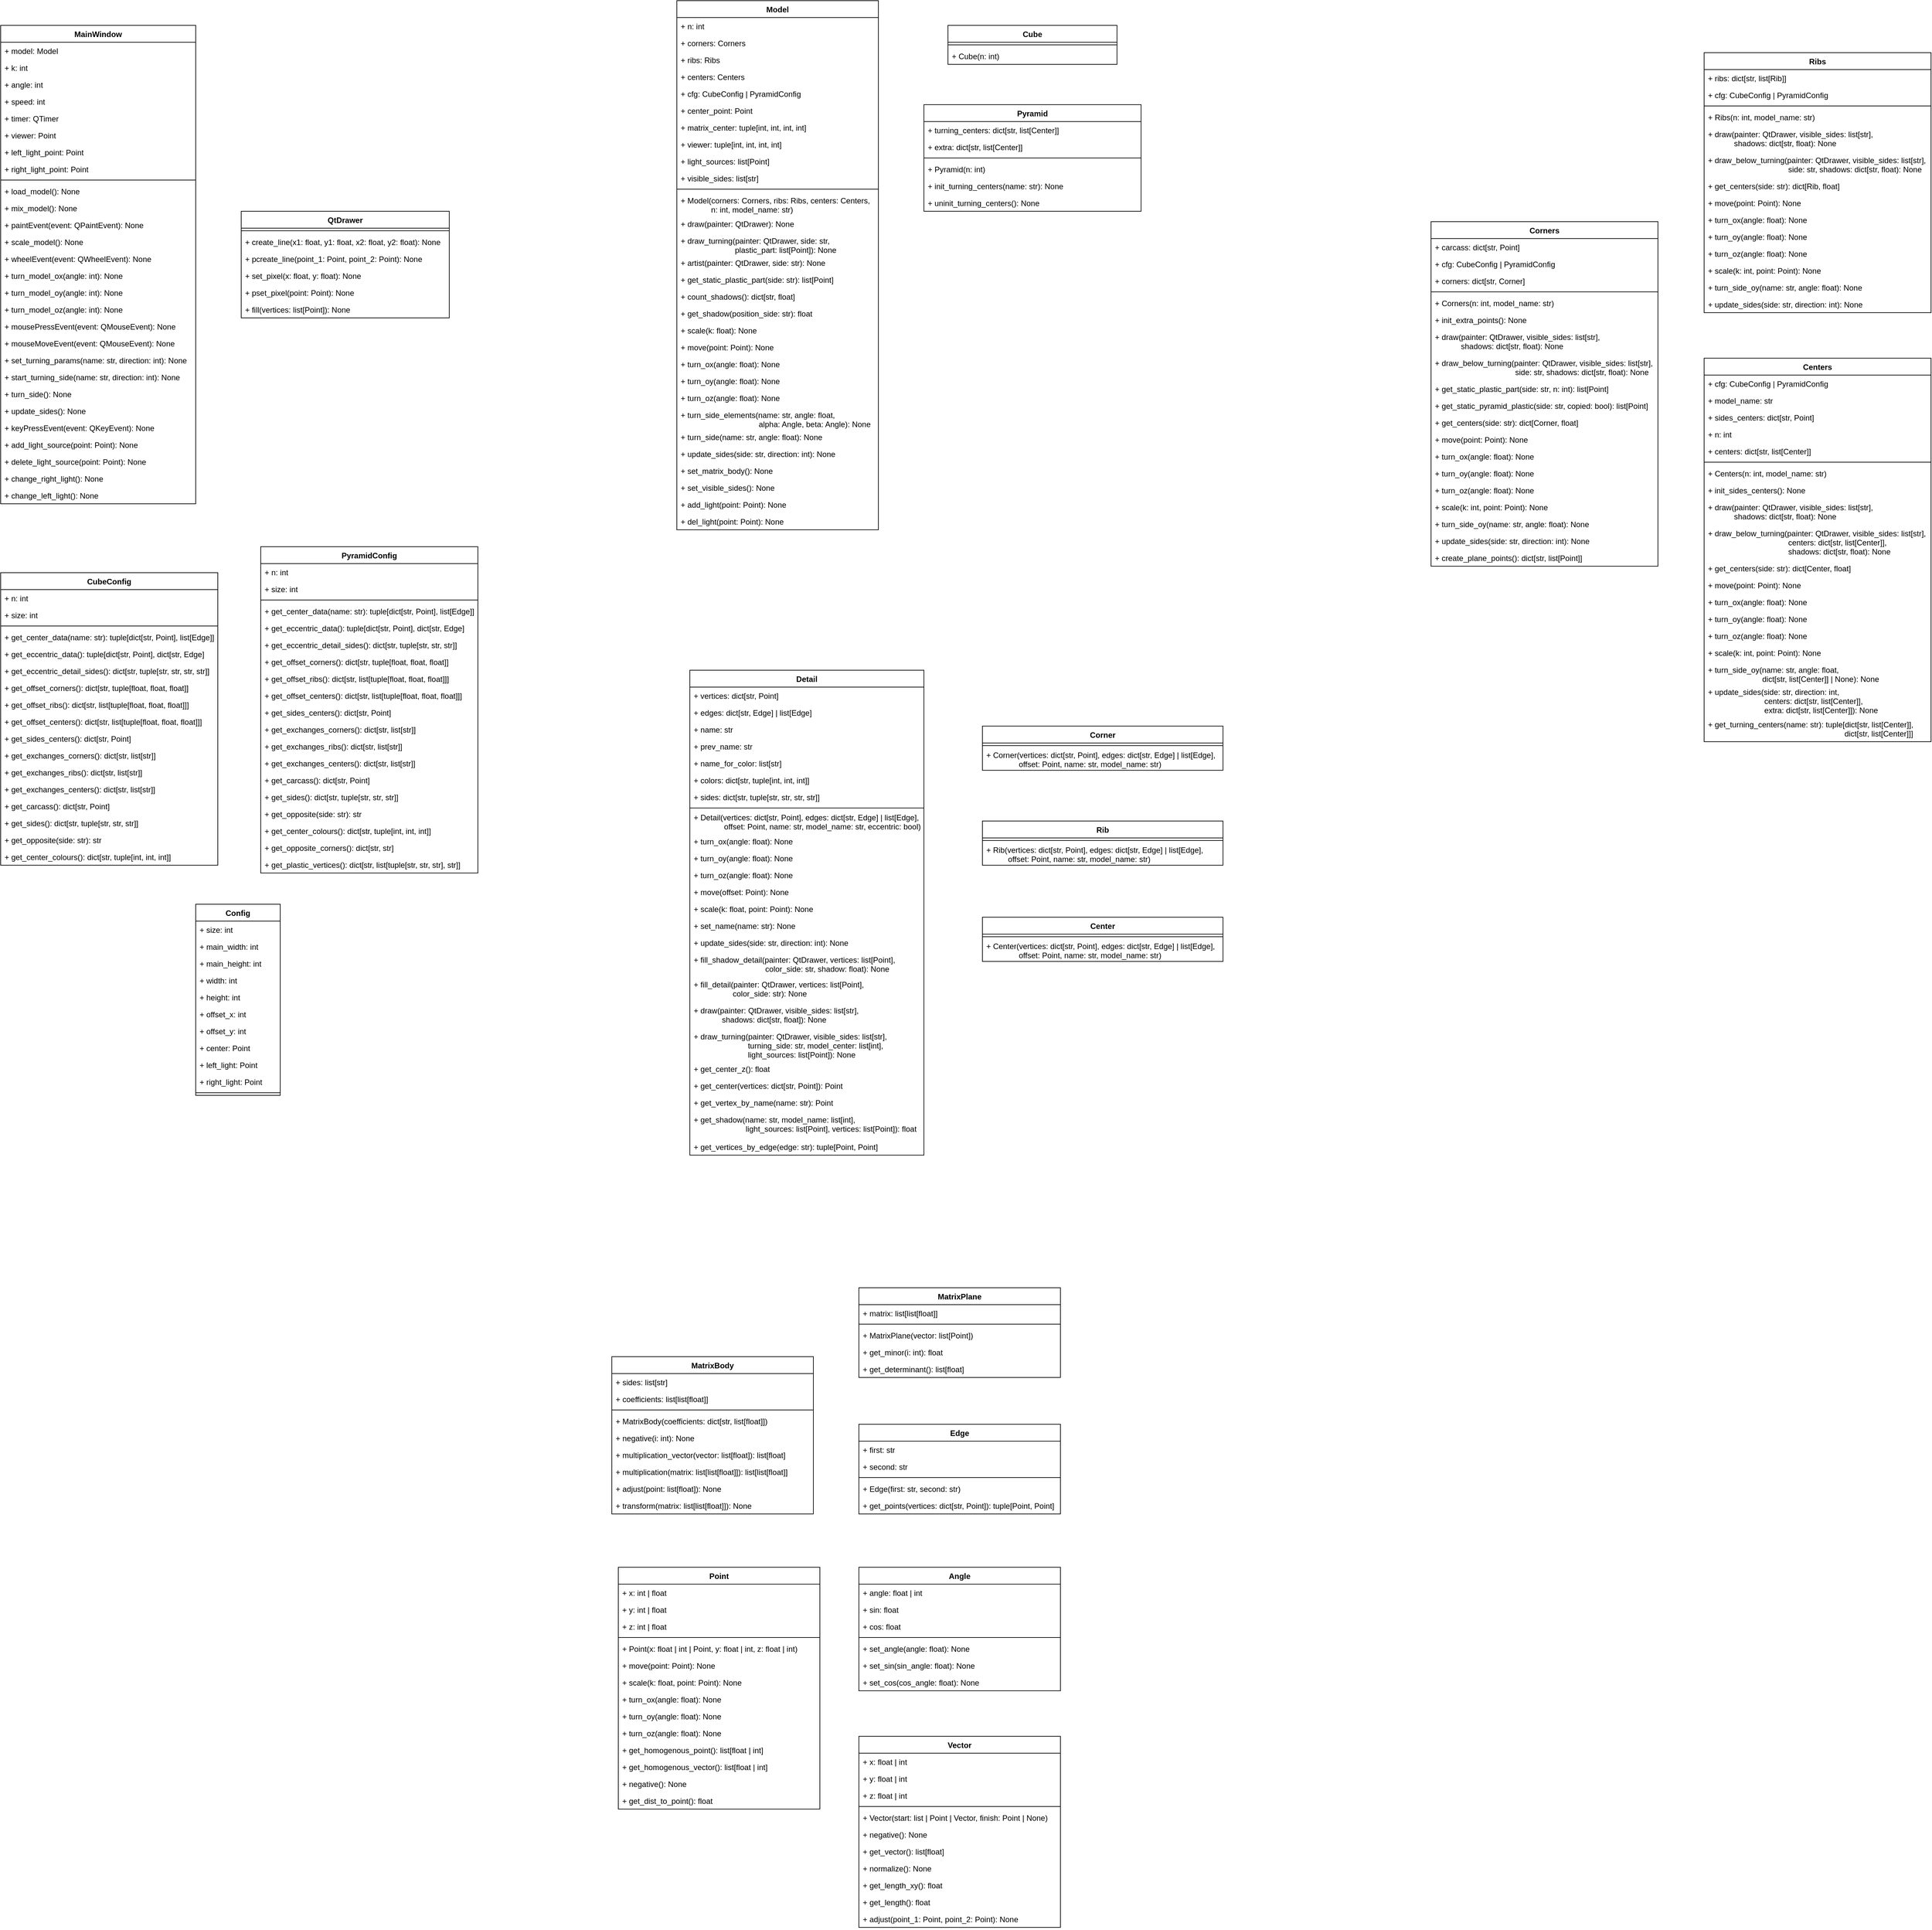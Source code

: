 <mxfile version="16.6.1" type="device" pages="2"><diagram id="C5RBs43oDa-KdzZeNtuy" name="classes"><mxGraphModel dx="3515" dy="1985" grid="1" gridSize="10" guides="1" tooltips="1" connect="1" arrows="1" fold="1" page="1" pageScale="1" pageWidth="827" pageHeight="1169" math="0" shadow="0"><root><mxCell id="WIyWlLk6GJQsqaUBKTNV-0"/><mxCell id="WIyWlLk6GJQsqaUBKTNV-1" parent="WIyWlLk6GJQsqaUBKTNV-0"/><mxCell id="zdMjqlw-5H7HAYZPdbyn-1" value="MainWindow" style="swimlane;fontStyle=1;align=center;verticalAlign=top;childLayout=stackLayout;horizontal=1;startSize=26;horizontalStack=0;resizeParent=1;resizeParentMax=0;resizeLast=0;collapsible=1;marginBottom=0;" parent="WIyWlLk6GJQsqaUBKTNV-1" vertex="1"><mxGeometry x="70" y="38" width="300" height="736" as="geometry"/></mxCell><mxCell id="zdMjqlw-5H7HAYZPdbyn-2" value="+ model: Model" style="text;strokeColor=none;fillColor=none;align=left;verticalAlign=top;spacingLeft=4;spacingRight=4;overflow=hidden;rotatable=0;points=[[0,0.5],[1,0.5]];portConstraint=eastwest;" parent="zdMjqlw-5H7HAYZPdbyn-1" vertex="1"><mxGeometry y="26" width="300" height="26" as="geometry"/></mxCell><mxCell id="zdMjqlw-5H7HAYZPdbyn-5" value="+ k: int" style="text;strokeColor=none;fillColor=none;align=left;verticalAlign=top;spacingLeft=4;spacingRight=4;overflow=hidden;rotatable=0;points=[[0,0.5],[1,0.5]];portConstraint=eastwest;" parent="zdMjqlw-5H7HAYZPdbyn-1" vertex="1"><mxGeometry y="52" width="300" height="26" as="geometry"/></mxCell><mxCell id="zdMjqlw-5H7HAYZPdbyn-6" value="+ angle: int" style="text;strokeColor=none;fillColor=none;align=left;verticalAlign=top;spacingLeft=4;spacingRight=4;overflow=hidden;rotatable=0;points=[[0,0.5],[1,0.5]];portConstraint=eastwest;" parent="zdMjqlw-5H7HAYZPdbyn-1" vertex="1"><mxGeometry y="78" width="300" height="26" as="geometry"/></mxCell><mxCell id="zdMjqlw-5H7HAYZPdbyn-7" value="+ speed: int" style="text;strokeColor=none;fillColor=none;align=left;verticalAlign=top;spacingLeft=4;spacingRight=4;overflow=hidden;rotatable=0;points=[[0,0.5],[1,0.5]];portConstraint=eastwest;" parent="zdMjqlw-5H7HAYZPdbyn-1" vertex="1"><mxGeometry y="104" width="300" height="26" as="geometry"/></mxCell><mxCell id="zdMjqlw-5H7HAYZPdbyn-8" value="+ timer: QTimer" style="text;strokeColor=none;fillColor=none;align=left;verticalAlign=top;spacingLeft=4;spacingRight=4;overflow=hidden;rotatable=0;points=[[0,0.5],[1,0.5]];portConstraint=eastwest;" parent="zdMjqlw-5H7HAYZPdbyn-1" vertex="1"><mxGeometry y="130" width="300" height="26" as="geometry"/></mxCell><mxCell id="zdMjqlw-5H7HAYZPdbyn-9" value="+ viewer: Point" style="text;strokeColor=none;fillColor=none;align=left;verticalAlign=top;spacingLeft=4;spacingRight=4;overflow=hidden;rotatable=0;points=[[0,0.5],[1,0.5]];portConstraint=eastwest;" parent="zdMjqlw-5H7HAYZPdbyn-1" vertex="1"><mxGeometry y="156" width="300" height="26" as="geometry"/></mxCell><mxCell id="zdMjqlw-5H7HAYZPdbyn-10" value="+ left_light_point: Point" style="text;strokeColor=none;fillColor=none;align=left;verticalAlign=top;spacingLeft=4;spacingRight=4;overflow=hidden;rotatable=0;points=[[0,0.5],[1,0.5]];portConstraint=eastwest;" parent="zdMjqlw-5H7HAYZPdbyn-1" vertex="1"><mxGeometry y="182" width="300" height="26" as="geometry"/></mxCell><mxCell id="zdMjqlw-5H7HAYZPdbyn-11" value="+ right_light_point: Point" style="text;strokeColor=none;fillColor=none;align=left;verticalAlign=top;spacingLeft=4;spacingRight=4;overflow=hidden;rotatable=0;points=[[0,0.5],[1,0.5]];portConstraint=eastwest;" parent="zdMjqlw-5H7HAYZPdbyn-1" vertex="1"><mxGeometry y="208" width="300" height="26" as="geometry"/></mxCell><mxCell id="zdMjqlw-5H7HAYZPdbyn-3" value="" style="line;strokeWidth=1;fillColor=none;align=left;verticalAlign=middle;spacingTop=-1;spacingLeft=3;spacingRight=3;rotatable=0;labelPosition=right;points=[];portConstraint=eastwest;" parent="zdMjqlw-5H7HAYZPdbyn-1" vertex="1"><mxGeometry y="234" width="300" height="8" as="geometry"/></mxCell><mxCell id="zdMjqlw-5H7HAYZPdbyn-4" value="+ load_model(): None " style="text;strokeColor=none;fillColor=none;align=left;verticalAlign=top;spacingLeft=4;spacingRight=4;overflow=hidden;rotatable=0;points=[[0,0.5],[1,0.5]];portConstraint=eastwest;" parent="zdMjqlw-5H7HAYZPdbyn-1" vertex="1"><mxGeometry y="242" width="300" height="26" as="geometry"/></mxCell><mxCell id="q6dE4JxPjtkjWynKl2hJ-0" value="+ mix_model(): None " style="text;strokeColor=none;fillColor=none;align=left;verticalAlign=top;spacingLeft=4;spacingRight=4;overflow=hidden;rotatable=0;points=[[0,0.5],[1,0.5]];portConstraint=eastwest;" parent="zdMjqlw-5H7HAYZPdbyn-1" vertex="1"><mxGeometry y="268" width="300" height="26" as="geometry"/></mxCell><mxCell id="q6dE4JxPjtkjWynKl2hJ-1" value="+ paintEvent(event: QPaintEvent): None " style="text;strokeColor=none;fillColor=none;align=left;verticalAlign=top;spacingLeft=4;spacingRight=4;overflow=hidden;rotatable=0;points=[[0,0.5],[1,0.5]];portConstraint=eastwest;" parent="zdMjqlw-5H7HAYZPdbyn-1" vertex="1"><mxGeometry y="294" width="300" height="26" as="geometry"/></mxCell><mxCell id="q6dE4JxPjtkjWynKl2hJ-2" value="+ scale_model(): None " style="text;strokeColor=none;fillColor=none;align=left;verticalAlign=top;spacingLeft=4;spacingRight=4;overflow=hidden;rotatable=0;points=[[0,0.5],[1,0.5]];portConstraint=eastwest;" parent="zdMjqlw-5H7HAYZPdbyn-1" vertex="1"><mxGeometry y="320" width="300" height="26" as="geometry"/></mxCell><mxCell id="q6dE4JxPjtkjWynKl2hJ-3" value="+ wheelEvent(event: QWheelEvent): None " style="text;strokeColor=none;fillColor=none;align=left;verticalAlign=top;spacingLeft=4;spacingRight=4;overflow=hidden;rotatable=0;points=[[0,0.5],[1,0.5]];portConstraint=eastwest;" parent="zdMjqlw-5H7HAYZPdbyn-1" vertex="1"><mxGeometry y="346" width="300" height="26" as="geometry"/></mxCell><mxCell id="q6dE4JxPjtkjWynKl2hJ-4" value="+ turn_model_ox(angle: int): None " style="text;strokeColor=none;fillColor=none;align=left;verticalAlign=top;spacingLeft=4;spacingRight=4;overflow=hidden;rotatable=0;points=[[0,0.5],[1,0.5]];portConstraint=eastwest;" parent="zdMjqlw-5H7HAYZPdbyn-1" vertex="1"><mxGeometry y="372" width="300" height="26" as="geometry"/></mxCell><mxCell id="q6dE4JxPjtkjWynKl2hJ-7" value="+ turn_model_oy(angle: int): None " style="text;strokeColor=none;fillColor=none;align=left;verticalAlign=top;spacingLeft=4;spacingRight=4;overflow=hidden;rotatable=0;points=[[0,0.5],[1,0.5]];portConstraint=eastwest;" parent="zdMjqlw-5H7HAYZPdbyn-1" vertex="1"><mxGeometry y="398" width="300" height="26" as="geometry"/></mxCell><mxCell id="q6dE4JxPjtkjWynKl2hJ-8" value="+ turn_model_oz(angle: int): None " style="text;strokeColor=none;fillColor=none;align=left;verticalAlign=top;spacingLeft=4;spacingRight=4;overflow=hidden;rotatable=0;points=[[0,0.5],[1,0.5]];portConstraint=eastwest;" parent="zdMjqlw-5H7HAYZPdbyn-1" vertex="1"><mxGeometry y="424" width="300" height="26" as="geometry"/></mxCell><mxCell id="q6dE4JxPjtkjWynKl2hJ-5" value="+ mousePressEvent(event: QMouseEvent): None " style="text;strokeColor=none;fillColor=none;align=left;verticalAlign=top;spacingLeft=4;spacingRight=4;overflow=hidden;rotatable=0;points=[[0,0.5],[1,0.5]];portConstraint=eastwest;" parent="zdMjqlw-5H7HAYZPdbyn-1" vertex="1"><mxGeometry y="450" width="300" height="26" as="geometry"/></mxCell><mxCell id="q6dE4JxPjtkjWynKl2hJ-9" value="+ mouseMoveEvent(event: QMouseEvent): None " style="text;strokeColor=none;fillColor=none;align=left;verticalAlign=top;spacingLeft=4;spacingRight=4;overflow=hidden;rotatable=0;points=[[0,0.5],[1,0.5]];portConstraint=eastwest;" parent="zdMjqlw-5H7HAYZPdbyn-1" vertex="1"><mxGeometry y="476" width="300" height="26" as="geometry"/></mxCell><mxCell id="q6dE4JxPjtkjWynKl2hJ-6" value="+ set_turning_params(name: str, direction: int): None " style="text;strokeColor=none;fillColor=none;align=left;verticalAlign=top;spacingLeft=4;spacingRight=4;overflow=hidden;rotatable=0;points=[[0,0.5],[1,0.5]];portConstraint=eastwest;" parent="zdMjqlw-5H7HAYZPdbyn-1" vertex="1"><mxGeometry y="502" width="300" height="26" as="geometry"/></mxCell><mxCell id="q6dE4JxPjtkjWynKl2hJ-10" value="+ start_turning_side(name: str, direction: int): None " style="text;strokeColor=none;fillColor=none;align=left;verticalAlign=top;spacingLeft=4;spacingRight=4;overflow=hidden;rotatable=0;points=[[0,0.5],[1,0.5]];portConstraint=eastwest;" parent="zdMjqlw-5H7HAYZPdbyn-1" vertex="1"><mxGeometry y="528" width="300" height="26" as="geometry"/></mxCell><mxCell id="q6dE4JxPjtkjWynKl2hJ-11" value="+ turn_side(): None " style="text;strokeColor=none;fillColor=none;align=left;verticalAlign=top;spacingLeft=4;spacingRight=4;overflow=hidden;rotatable=0;points=[[0,0.5],[1,0.5]];portConstraint=eastwest;" parent="zdMjqlw-5H7HAYZPdbyn-1" vertex="1"><mxGeometry y="554" width="300" height="26" as="geometry"/></mxCell><mxCell id="q6dE4JxPjtkjWynKl2hJ-13" value="+ update_sides(): None " style="text;strokeColor=none;fillColor=none;align=left;verticalAlign=top;spacingLeft=4;spacingRight=4;overflow=hidden;rotatable=0;points=[[0,0.5],[1,0.5]];portConstraint=eastwest;" parent="zdMjqlw-5H7HAYZPdbyn-1" vertex="1"><mxGeometry y="580" width="300" height="26" as="geometry"/></mxCell><mxCell id="q6dE4JxPjtkjWynKl2hJ-14" value="+ keyPressEvent(event: QKeyEvent): None " style="text;strokeColor=none;fillColor=none;align=left;verticalAlign=top;spacingLeft=4;spacingRight=4;overflow=hidden;rotatable=0;points=[[0,0.5],[1,0.5]];portConstraint=eastwest;" parent="zdMjqlw-5H7HAYZPdbyn-1" vertex="1"><mxGeometry y="606" width="300" height="26" as="geometry"/></mxCell><mxCell id="q6dE4JxPjtkjWynKl2hJ-15" value="+ add_light_source(point: Point): None " style="text;strokeColor=none;fillColor=none;align=left;verticalAlign=top;spacingLeft=4;spacingRight=4;overflow=hidden;rotatable=0;points=[[0,0.5],[1,0.5]];portConstraint=eastwest;" parent="zdMjqlw-5H7HAYZPdbyn-1" vertex="1"><mxGeometry y="632" width="300" height="26" as="geometry"/></mxCell><mxCell id="q6dE4JxPjtkjWynKl2hJ-16" value="+ delete_light_source(point: Point): None " style="text;strokeColor=none;fillColor=none;align=left;verticalAlign=top;spacingLeft=4;spacingRight=4;overflow=hidden;rotatable=0;points=[[0,0.5],[1,0.5]];portConstraint=eastwest;" parent="zdMjqlw-5H7HAYZPdbyn-1" vertex="1"><mxGeometry y="658" width="300" height="26" as="geometry"/></mxCell><mxCell id="q6dE4JxPjtkjWynKl2hJ-17" value="+ change_right_light(): None " style="text;strokeColor=none;fillColor=none;align=left;verticalAlign=top;spacingLeft=4;spacingRight=4;overflow=hidden;rotatable=0;points=[[0,0.5],[1,0.5]];portConstraint=eastwest;" parent="zdMjqlw-5H7HAYZPdbyn-1" vertex="1"><mxGeometry y="684" width="300" height="26" as="geometry"/></mxCell><mxCell id="q6dE4JxPjtkjWynKl2hJ-18" value="+ change_left_light(): None " style="text;strokeColor=none;fillColor=none;align=left;verticalAlign=top;spacingLeft=4;spacingRight=4;overflow=hidden;rotatable=0;points=[[0,0.5],[1,0.5]];portConstraint=eastwest;" parent="zdMjqlw-5H7HAYZPdbyn-1" vertex="1"><mxGeometry y="710" width="300" height="26" as="geometry"/></mxCell><mxCell id="q6dE4JxPjtkjWynKl2hJ-19" value="QtDrawer" style="swimlane;fontStyle=1;align=center;verticalAlign=top;childLayout=stackLayout;horizontal=1;startSize=26;horizontalStack=0;resizeParent=1;resizeParentMax=0;resizeLast=0;collapsible=1;marginBottom=0;" parent="WIyWlLk6GJQsqaUBKTNV-1" vertex="1"><mxGeometry x="440" y="324" width="320" height="164" as="geometry"/></mxCell><mxCell id="q6dE4JxPjtkjWynKl2hJ-28" value="" style="line;strokeWidth=1;fillColor=none;align=left;verticalAlign=middle;spacingTop=-1;spacingLeft=3;spacingRight=3;rotatable=0;labelPosition=right;points=[];portConstraint=eastwest;" parent="q6dE4JxPjtkjWynKl2hJ-19" vertex="1"><mxGeometry y="26" width="320" height="8" as="geometry"/></mxCell><mxCell id="q6dE4JxPjtkjWynKl2hJ-29" value="+ create_line(x1: float, y1: float, x2: float, y2: float): None" style="text;strokeColor=none;fillColor=none;align=left;verticalAlign=top;spacingLeft=4;spacingRight=4;overflow=hidden;rotatable=0;points=[[0,0.5],[1,0.5]];portConstraint=eastwest;" parent="q6dE4JxPjtkjWynKl2hJ-19" vertex="1"><mxGeometry y="34" width="320" height="26" as="geometry"/></mxCell><mxCell id="gwCgD9gBr3UoihiOqHct-0" value="+ pcreate_line(point_1: Point, point_2: Point): None" style="text;strokeColor=none;fillColor=none;align=left;verticalAlign=top;spacingLeft=4;spacingRight=4;overflow=hidden;rotatable=0;points=[[0,0.5],[1,0.5]];portConstraint=eastwest;" parent="q6dE4JxPjtkjWynKl2hJ-19" vertex="1"><mxGeometry y="60" width="320" height="26" as="geometry"/></mxCell><mxCell id="gwCgD9gBr3UoihiOqHct-1" value="+ set_pixel(x: float, y: float): None" style="text;strokeColor=none;fillColor=none;align=left;verticalAlign=top;spacingLeft=4;spacingRight=4;overflow=hidden;rotatable=0;points=[[0,0.5],[1,0.5]];portConstraint=eastwest;" parent="q6dE4JxPjtkjWynKl2hJ-19" vertex="1"><mxGeometry y="86" width="320" height="26" as="geometry"/></mxCell><mxCell id="gwCgD9gBr3UoihiOqHct-2" value="+ pset_pixel(point: Point): None" style="text;strokeColor=none;fillColor=none;align=left;verticalAlign=top;spacingLeft=4;spacingRight=4;overflow=hidden;rotatable=0;points=[[0,0.5],[1,0.5]];portConstraint=eastwest;" parent="q6dE4JxPjtkjWynKl2hJ-19" vertex="1"><mxGeometry y="112" width="320" height="26" as="geometry"/></mxCell><mxCell id="gwCgD9gBr3UoihiOqHct-3" value="+ fill(vertices: list[Point]): None" style="text;strokeColor=none;fillColor=none;align=left;verticalAlign=top;spacingLeft=4;spacingRight=4;overflow=hidden;rotatable=0;points=[[0,0.5],[1,0.5]];portConstraint=eastwest;" parent="q6dE4JxPjtkjWynKl2hJ-19" vertex="1"><mxGeometry y="138" width="320" height="26" as="geometry"/></mxCell><mxCell id="gwCgD9gBr3UoihiOqHct-14" value="Config" style="swimlane;fontStyle=1;align=center;verticalAlign=top;childLayout=stackLayout;horizontal=1;startSize=26;horizontalStack=0;resizeParent=1;resizeParentMax=0;resizeLast=0;collapsible=1;marginBottom=0;" parent="WIyWlLk6GJQsqaUBKTNV-1" vertex="1"><mxGeometry x="370" y="1390" width="130" height="294" as="geometry"/></mxCell><mxCell id="gwCgD9gBr3UoihiOqHct-15" value="+ size: int" style="text;strokeColor=none;fillColor=none;align=left;verticalAlign=top;spacingLeft=4;spacingRight=4;overflow=hidden;rotatable=0;points=[[0,0.5],[1,0.5]];portConstraint=eastwest;" parent="gwCgD9gBr3UoihiOqHct-14" vertex="1"><mxGeometry y="26" width="130" height="26" as="geometry"/></mxCell><mxCell id="tYEfo7dmtaihOblY1AqP-4" value="+ main_width: int" style="text;strokeColor=none;fillColor=none;align=left;verticalAlign=top;spacingLeft=4;spacingRight=4;overflow=hidden;rotatable=0;points=[[0,0.5],[1,0.5]];portConstraint=eastwest;" parent="gwCgD9gBr3UoihiOqHct-14" vertex="1"><mxGeometry y="52" width="130" height="26" as="geometry"/></mxCell><mxCell id="tYEfo7dmtaihOblY1AqP-5" value="+ main_height: int" style="text;strokeColor=none;fillColor=none;align=left;verticalAlign=top;spacingLeft=4;spacingRight=4;overflow=hidden;rotatable=0;points=[[0,0.5],[1,0.5]];portConstraint=eastwest;" parent="gwCgD9gBr3UoihiOqHct-14" vertex="1"><mxGeometry y="78" width="130" height="26" as="geometry"/></mxCell><mxCell id="tYEfo7dmtaihOblY1AqP-6" value="+ width: int" style="text;strokeColor=none;fillColor=none;align=left;verticalAlign=top;spacingLeft=4;spacingRight=4;overflow=hidden;rotatable=0;points=[[0,0.5],[1,0.5]];portConstraint=eastwest;" parent="gwCgD9gBr3UoihiOqHct-14" vertex="1"><mxGeometry y="104" width="130" height="26" as="geometry"/></mxCell><mxCell id="tYEfo7dmtaihOblY1AqP-7" value="+ height: int" style="text;strokeColor=none;fillColor=none;align=left;verticalAlign=top;spacingLeft=4;spacingRight=4;overflow=hidden;rotatable=0;points=[[0,0.5],[1,0.5]];portConstraint=eastwest;" parent="gwCgD9gBr3UoihiOqHct-14" vertex="1"><mxGeometry y="130" width="130" height="26" as="geometry"/></mxCell><mxCell id="tYEfo7dmtaihOblY1AqP-8" value="+ offset_x: int" style="text;strokeColor=none;fillColor=none;align=left;verticalAlign=top;spacingLeft=4;spacingRight=4;overflow=hidden;rotatable=0;points=[[0,0.5],[1,0.5]];portConstraint=eastwest;" parent="gwCgD9gBr3UoihiOqHct-14" vertex="1"><mxGeometry y="156" width="130" height="26" as="geometry"/></mxCell><mxCell id="tYEfo7dmtaihOblY1AqP-9" value="+ offset_y: int" style="text;strokeColor=none;fillColor=none;align=left;verticalAlign=top;spacingLeft=4;spacingRight=4;overflow=hidden;rotatable=0;points=[[0,0.5],[1,0.5]];portConstraint=eastwest;" parent="gwCgD9gBr3UoihiOqHct-14" vertex="1"><mxGeometry y="182" width="130" height="26" as="geometry"/></mxCell><mxCell id="tYEfo7dmtaihOblY1AqP-10" value="+ center: Point" style="text;strokeColor=none;fillColor=none;align=left;verticalAlign=top;spacingLeft=4;spacingRight=4;overflow=hidden;rotatable=0;points=[[0,0.5],[1,0.5]];portConstraint=eastwest;" parent="gwCgD9gBr3UoihiOqHct-14" vertex="1"><mxGeometry y="208" width="130" height="26" as="geometry"/></mxCell><mxCell id="tYEfo7dmtaihOblY1AqP-11" value="+ left_light: Point" style="text;strokeColor=none;fillColor=none;align=left;verticalAlign=top;spacingLeft=4;spacingRight=4;overflow=hidden;rotatable=0;points=[[0,0.5],[1,0.5]];portConstraint=eastwest;" parent="gwCgD9gBr3UoihiOqHct-14" vertex="1"><mxGeometry y="234" width="130" height="26" as="geometry"/></mxCell><mxCell id="tYEfo7dmtaihOblY1AqP-12" value="+ right_light: Point" style="text;strokeColor=none;fillColor=none;align=left;verticalAlign=top;spacingLeft=4;spacingRight=4;overflow=hidden;rotatable=0;points=[[0,0.5],[1,0.5]];portConstraint=eastwest;" parent="gwCgD9gBr3UoihiOqHct-14" vertex="1"><mxGeometry y="260" width="130" height="26" as="geometry"/></mxCell><mxCell id="gwCgD9gBr3UoihiOqHct-23" value="" style="line;strokeWidth=1;fillColor=none;align=left;verticalAlign=middle;spacingTop=-1;spacingLeft=3;spacingRight=3;rotatable=0;labelPosition=right;points=[];portConstraint=eastwest;" parent="gwCgD9gBr3UoihiOqHct-14" vertex="1"><mxGeometry y="286" width="130" height="8" as="geometry"/></mxCell><mxCell id="DLRk5tOhQW4uObGC1ioM-13" value="PyramidConfig" style="swimlane;fontStyle=1;align=center;verticalAlign=top;childLayout=stackLayout;horizontal=1;startSize=26;horizontalStack=0;resizeParent=1;resizeParentMax=0;resizeLast=0;collapsible=1;marginBottom=0;" vertex="1" parent="WIyWlLk6GJQsqaUBKTNV-1"><mxGeometry x="470" y="840" width="334" height="502" as="geometry"/></mxCell><mxCell id="DLRk5tOhQW4uObGC1ioM-14" value="+ n: int" style="text;strokeColor=none;fillColor=none;align=left;verticalAlign=top;spacingLeft=4;spacingRight=4;overflow=hidden;rotatable=0;points=[[0,0.5],[1,0.5]];portConstraint=eastwest;" vertex="1" parent="DLRk5tOhQW4uObGC1ioM-13"><mxGeometry y="26" width="334" height="26" as="geometry"/></mxCell><mxCell id="DLRk5tOhQW4uObGC1ioM-15" value="+ size: int" style="text;strokeColor=none;fillColor=none;align=left;verticalAlign=top;spacingLeft=4;spacingRight=4;overflow=hidden;rotatable=0;points=[[0,0.5],[1,0.5]];portConstraint=eastwest;" vertex="1" parent="DLRk5tOhQW4uObGC1ioM-13"><mxGeometry y="52" width="334" height="26" as="geometry"/></mxCell><mxCell id="DLRk5tOhQW4uObGC1ioM-16" value="" style="line;strokeWidth=1;fillColor=none;align=left;verticalAlign=middle;spacingTop=-1;spacingLeft=3;spacingRight=3;rotatable=0;labelPosition=right;points=[];portConstraint=eastwest;" vertex="1" parent="DLRk5tOhQW4uObGC1ioM-13"><mxGeometry y="78" width="334" height="8" as="geometry"/></mxCell><mxCell id="DLRk5tOhQW4uObGC1ioM-17" value="+ get_center_data(name: str): tuple[dict[str, Point], list[Edge]] " style="text;strokeColor=none;fillColor=none;align=left;verticalAlign=top;spacingLeft=4;spacingRight=4;overflow=hidden;rotatable=0;points=[[0,0.5],[1,0.5]];portConstraint=eastwest;" vertex="1" parent="DLRk5tOhQW4uObGC1ioM-13"><mxGeometry y="86" width="334" height="26" as="geometry"/></mxCell><mxCell id="DLRk5tOhQW4uObGC1ioM-18" value="+ get_eccentric_data(): tuple[dict[str, Point], dict[str, Edge] " style="text;strokeColor=none;fillColor=none;align=left;verticalAlign=top;spacingLeft=4;spacingRight=4;overflow=hidden;rotatable=0;points=[[0,0.5],[1,0.5]];portConstraint=eastwest;" vertex="1" parent="DLRk5tOhQW4uObGC1ioM-13"><mxGeometry y="112" width="334" height="26" as="geometry"/></mxCell><mxCell id="DLRk5tOhQW4uObGC1ioM-19" value="+ get_eccentric_detail_sides(): dict[str, tuple[str, str, str]] " style="text;strokeColor=none;fillColor=none;align=left;verticalAlign=top;spacingLeft=4;spacingRight=4;overflow=hidden;rotatable=0;points=[[0,0.5],[1,0.5]];portConstraint=eastwest;" vertex="1" parent="DLRk5tOhQW4uObGC1ioM-13"><mxGeometry y="138" width="334" height="26" as="geometry"/></mxCell><mxCell id="DLRk5tOhQW4uObGC1ioM-20" value="+ get_offset_corners(): dict[str, tuple[float, float, float]] " style="text;strokeColor=none;fillColor=none;align=left;verticalAlign=top;spacingLeft=4;spacingRight=4;overflow=hidden;rotatable=0;points=[[0,0.5],[1,0.5]];portConstraint=eastwest;" vertex="1" parent="DLRk5tOhQW4uObGC1ioM-13"><mxGeometry y="164" width="334" height="26" as="geometry"/></mxCell><mxCell id="DLRk5tOhQW4uObGC1ioM-21" value="+ get_offset_ribs(): dict[str, list[tuple[float, float, float]]]" style="text;strokeColor=none;fillColor=none;align=left;verticalAlign=top;spacingLeft=4;spacingRight=4;overflow=hidden;rotatable=0;points=[[0,0.5],[1,0.5]];portConstraint=eastwest;" vertex="1" parent="DLRk5tOhQW4uObGC1ioM-13"><mxGeometry y="190" width="334" height="26" as="geometry"/></mxCell><mxCell id="DLRk5tOhQW4uObGC1ioM-22" value="+ get_offset_centers(): dict[str, list[tuple[float, float, float]]]" style="text;strokeColor=none;fillColor=none;align=left;verticalAlign=top;spacingLeft=4;spacingRight=4;overflow=hidden;rotatable=0;points=[[0,0.5],[1,0.5]];portConstraint=eastwest;" vertex="1" parent="DLRk5tOhQW4uObGC1ioM-13"><mxGeometry y="216" width="334" height="26" as="geometry"/></mxCell><mxCell id="DLRk5tOhQW4uObGC1ioM-23" value="+ get_sides_centers(): dict[str, Point]" style="text;strokeColor=none;fillColor=none;align=left;verticalAlign=top;spacingLeft=4;spacingRight=4;overflow=hidden;rotatable=0;points=[[0,0.5],[1,0.5]];portConstraint=eastwest;" vertex="1" parent="DLRk5tOhQW4uObGC1ioM-13"><mxGeometry y="242" width="334" height="26" as="geometry"/></mxCell><mxCell id="DLRk5tOhQW4uObGC1ioM-24" value="+ get_exchanges_corners(): dict[str, list[str]]" style="text;strokeColor=none;fillColor=none;align=left;verticalAlign=top;spacingLeft=4;spacingRight=4;overflow=hidden;rotatable=0;points=[[0,0.5],[1,0.5]];portConstraint=eastwest;" vertex="1" parent="DLRk5tOhQW4uObGC1ioM-13"><mxGeometry y="268" width="334" height="26" as="geometry"/></mxCell><mxCell id="DLRk5tOhQW4uObGC1ioM-25" value="+ get_exchanges_ribs(): dict[str, list[str]]" style="text;strokeColor=none;fillColor=none;align=left;verticalAlign=top;spacingLeft=4;spacingRight=4;overflow=hidden;rotatable=0;points=[[0,0.5],[1,0.5]];portConstraint=eastwest;" vertex="1" parent="DLRk5tOhQW4uObGC1ioM-13"><mxGeometry y="294" width="334" height="26" as="geometry"/></mxCell><mxCell id="DLRk5tOhQW4uObGC1ioM-26" value="+ get_exchanges_centers(): dict[str, list[str]]" style="text;strokeColor=none;fillColor=none;align=left;verticalAlign=top;spacingLeft=4;spacingRight=4;overflow=hidden;rotatable=0;points=[[0,0.5],[1,0.5]];portConstraint=eastwest;" vertex="1" parent="DLRk5tOhQW4uObGC1ioM-13"><mxGeometry y="320" width="334" height="26" as="geometry"/></mxCell><mxCell id="DLRk5tOhQW4uObGC1ioM-27" value="+ get_carcass(): dict[str, Point]" style="text;strokeColor=none;fillColor=none;align=left;verticalAlign=top;spacingLeft=4;spacingRight=4;overflow=hidden;rotatable=0;points=[[0,0.5],[1,0.5]];portConstraint=eastwest;" vertex="1" parent="DLRk5tOhQW4uObGC1ioM-13"><mxGeometry y="346" width="334" height="26" as="geometry"/></mxCell><mxCell id="DLRk5tOhQW4uObGC1ioM-28" value="+ get_sides(): dict[str, tuple[str, str, str]]" style="text;strokeColor=none;fillColor=none;align=left;verticalAlign=top;spacingLeft=4;spacingRight=4;overflow=hidden;rotatable=0;points=[[0,0.5],[1,0.5]];portConstraint=eastwest;" vertex="1" parent="DLRk5tOhQW4uObGC1ioM-13"><mxGeometry y="372" width="334" height="26" as="geometry"/></mxCell><mxCell id="DLRk5tOhQW4uObGC1ioM-29" value="+ get_opposite(side: str): str" style="text;strokeColor=none;fillColor=none;align=left;verticalAlign=top;spacingLeft=4;spacingRight=4;overflow=hidden;rotatable=0;points=[[0,0.5],[1,0.5]];portConstraint=eastwest;" vertex="1" parent="DLRk5tOhQW4uObGC1ioM-13"><mxGeometry y="398" width="334" height="26" as="geometry"/></mxCell><mxCell id="DLRk5tOhQW4uObGC1ioM-30" value="+ get_center_colours(): dict[str, tuple[int, int, int]]" style="text;strokeColor=none;fillColor=none;align=left;verticalAlign=top;spacingLeft=4;spacingRight=4;overflow=hidden;rotatable=0;points=[[0,0.5],[1,0.5]];portConstraint=eastwest;" vertex="1" parent="DLRk5tOhQW4uObGC1ioM-13"><mxGeometry y="424" width="334" height="26" as="geometry"/></mxCell><mxCell id="DLRk5tOhQW4uObGC1ioM-49" value="+ get_opposite_corners(): dict[str, str]" style="text;strokeColor=none;fillColor=none;align=left;verticalAlign=top;spacingLeft=4;spacingRight=4;overflow=hidden;rotatable=0;points=[[0,0.5],[1,0.5]];portConstraint=eastwest;" vertex="1" parent="DLRk5tOhQW4uObGC1ioM-13"><mxGeometry y="450" width="334" height="26" as="geometry"/></mxCell><mxCell id="DLRk5tOhQW4uObGC1ioM-50" value="+ get_plastic_vertices(): dict[str, list[tuple[str, str, str], str]]" style="text;strokeColor=none;fillColor=none;align=left;verticalAlign=top;spacingLeft=4;spacingRight=4;overflow=hidden;rotatable=0;points=[[0,0.5],[1,0.5]];portConstraint=eastwest;" vertex="1" parent="DLRk5tOhQW4uObGC1ioM-13"><mxGeometry y="476" width="334" height="26" as="geometry"/></mxCell><mxCell id="DLRk5tOhQW4uObGC1ioM-31" value="CubeConfig" style="swimlane;fontStyle=1;align=center;verticalAlign=top;childLayout=stackLayout;horizontal=1;startSize=26;horizontalStack=0;resizeParent=1;resizeParentMax=0;resizeLast=0;collapsible=1;marginBottom=0;" vertex="1" parent="WIyWlLk6GJQsqaUBKTNV-1"><mxGeometry x="70" y="880" width="334" height="450" as="geometry"/></mxCell><mxCell id="DLRk5tOhQW4uObGC1ioM-32" value="+ n: int" style="text;strokeColor=none;fillColor=none;align=left;verticalAlign=top;spacingLeft=4;spacingRight=4;overflow=hidden;rotatable=0;points=[[0,0.5],[1,0.5]];portConstraint=eastwest;" vertex="1" parent="DLRk5tOhQW4uObGC1ioM-31"><mxGeometry y="26" width="334" height="26" as="geometry"/></mxCell><mxCell id="DLRk5tOhQW4uObGC1ioM-33" value="+ size: int" style="text;strokeColor=none;fillColor=none;align=left;verticalAlign=top;spacingLeft=4;spacingRight=4;overflow=hidden;rotatable=0;points=[[0,0.5],[1,0.5]];portConstraint=eastwest;" vertex="1" parent="DLRk5tOhQW4uObGC1ioM-31"><mxGeometry y="52" width="334" height="26" as="geometry"/></mxCell><mxCell id="DLRk5tOhQW4uObGC1ioM-34" value="" style="line;strokeWidth=1;fillColor=none;align=left;verticalAlign=middle;spacingTop=-1;spacingLeft=3;spacingRight=3;rotatable=0;labelPosition=right;points=[];portConstraint=eastwest;" vertex="1" parent="DLRk5tOhQW4uObGC1ioM-31"><mxGeometry y="78" width="334" height="8" as="geometry"/></mxCell><mxCell id="DLRk5tOhQW4uObGC1ioM-35" value="+ get_center_data(name: str): tuple[dict[str, Point], list[Edge]] " style="text;strokeColor=none;fillColor=none;align=left;verticalAlign=top;spacingLeft=4;spacingRight=4;overflow=hidden;rotatable=0;points=[[0,0.5],[1,0.5]];portConstraint=eastwest;" vertex="1" parent="DLRk5tOhQW4uObGC1ioM-31"><mxGeometry y="86" width="334" height="26" as="geometry"/></mxCell><mxCell id="DLRk5tOhQW4uObGC1ioM-36" value="+ get_eccentric_data(): tuple[dict[str, Point], dict[str, Edge] " style="text;strokeColor=none;fillColor=none;align=left;verticalAlign=top;spacingLeft=4;spacingRight=4;overflow=hidden;rotatable=0;points=[[0,0.5],[1,0.5]];portConstraint=eastwest;" vertex="1" parent="DLRk5tOhQW4uObGC1ioM-31"><mxGeometry y="112" width="334" height="26" as="geometry"/></mxCell><mxCell id="DLRk5tOhQW4uObGC1ioM-37" value="+ get_eccentric_detail_sides(): dict[str, tuple[str, str, str, str]] " style="text;strokeColor=none;fillColor=none;align=left;verticalAlign=top;spacingLeft=4;spacingRight=4;overflow=hidden;rotatable=0;points=[[0,0.5],[1,0.5]];portConstraint=eastwest;" vertex="1" parent="DLRk5tOhQW4uObGC1ioM-31"><mxGeometry y="138" width="334" height="26" as="geometry"/></mxCell><mxCell id="DLRk5tOhQW4uObGC1ioM-38" value="+ get_offset_corners(): dict[str, tuple[float, float, float]] " style="text;strokeColor=none;fillColor=none;align=left;verticalAlign=top;spacingLeft=4;spacingRight=4;overflow=hidden;rotatable=0;points=[[0,0.5],[1,0.5]];portConstraint=eastwest;" vertex="1" parent="DLRk5tOhQW4uObGC1ioM-31"><mxGeometry y="164" width="334" height="26" as="geometry"/></mxCell><mxCell id="DLRk5tOhQW4uObGC1ioM-39" value="+ get_offset_ribs(): dict[str, list[tuple[float, float, float]]]" style="text;strokeColor=none;fillColor=none;align=left;verticalAlign=top;spacingLeft=4;spacingRight=4;overflow=hidden;rotatable=0;points=[[0,0.5],[1,0.5]];portConstraint=eastwest;" vertex="1" parent="DLRk5tOhQW4uObGC1ioM-31"><mxGeometry y="190" width="334" height="26" as="geometry"/></mxCell><mxCell id="DLRk5tOhQW4uObGC1ioM-40" value="+ get_offset_centers(): dict[str, list[tuple[float, float, float]]]" style="text;strokeColor=none;fillColor=none;align=left;verticalAlign=top;spacingLeft=4;spacingRight=4;overflow=hidden;rotatable=0;points=[[0,0.5],[1,0.5]];portConstraint=eastwest;" vertex="1" parent="DLRk5tOhQW4uObGC1ioM-31"><mxGeometry y="216" width="334" height="26" as="geometry"/></mxCell><mxCell id="DLRk5tOhQW4uObGC1ioM-41" value="+ get_sides_centers(): dict[str, Point]" style="text;strokeColor=none;fillColor=none;align=left;verticalAlign=top;spacingLeft=4;spacingRight=4;overflow=hidden;rotatable=0;points=[[0,0.5],[1,0.5]];portConstraint=eastwest;" vertex="1" parent="DLRk5tOhQW4uObGC1ioM-31"><mxGeometry y="242" width="334" height="26" as="geometry"/></mxCell><mxCell id="DLRk5tOhQW4uObGC1ioM-42" value="+ get_exchanges_corners(): dict[str, list[str]]" style="text;strokeColor=none;fillColor=none;align=left;verticalAlign=top;spacingLeft=4;spacingRight=4;overflow=hidden;rotatable=0;points=[[0,0.5],[1,0.5]];portConstraint=eastwest;" vertex="1" parent="DLRk5tOhQW4uObGC1ioM-31"><mxGeometry y="268" width="334" height="26" as="geometry"/></mxCell><mxCell id="DLRk5tOhQW4uObGC1ioM-43" value="+ get_exchanges_ribs(): dict[str, list[str]]" style="text;strokeColor=none;fillColor=none;align=left;verticalAlign=top;spacingLeft=4;spacingRight=4;overflow=hidden;rotatable=0;points=[[0,0.5],[1,0.5]];portConstraint=eastwest;" vertex="1" parent="DLRk5tOhQW4uObGC1ioM-31"><mxGeometry y="294" width="334" height="26" as="geometry"/></mxCell><mxCell id="DLRk5tOhQW4uObGC1ioM-44" value="+ get_exchanges_centers(): dict[str, list[str]]" style="text;strokeColor=none;fillColor=none;align=left;verticalAlign=top;spacingLeft=4;spacingRight=4;overflow=hidden;rotatable=0;points=[[0,0.5],[1,0.5]];portConstraint=eastwest;" vertex="1" parent="DLRk5tOhQW4uObGC1ioM-31"><mxGeometry y="320" width="334" height="26" as="geometry"/></mxCell><mxCell id="DLRk5tOhQW4uObGC1ioM-45" value="+ get_carcass(): dict[str, Point]" style="text;strokeColor=none;fillColor=none;align=left;verticalAlign=top;spacingLeft=4;spacingRight=4;overflow=hidden;rotatable=0;points=[[0,0.5],[1,0.5]];portConstraint=eastwest;" vertex="1" parent="DLRk5tOhQW4uObGC1ioM-31"><mxGeometry y="346" width="334" height="26" as="geometry"/></mxCell><mxCell id="DLRk5tOhQW4uObGC1ioM-46" value="+ get_sides(): dict[str, tuple[str, str, str]]" style="text;strokeColor=none;fillColor=none;align=left;verticalAlign=top;spacingLeft=4;spacingRight=4;overflow=hidden;rotatable=0;points=[[0,0.5],[1,0.5]];portConstraint=eastwest;" vertex="1" parent="DLRk5tOhQW4uObGC1ioM-31"><mxGeometry y="372" width="334" height="26" as="geometry"/></mxCell><mxCell id="DLRk5tOhQW4uObGC1ioM-47" value="+ get_opposite(side: str): str" style="text;strokeColor=none;fillColor=none;align=left;verticalAlign=top;spacingLeft=4;spacingRight=4;overflow=hidden;rotatable=0;points=[[0,0.5],[1,0.5]];portConstraint=eastwest;" vertex="1" parent="DLRk5tOhQW4uObGC1ioM-31"><mxGeometry y="398" width="334" height="26" as="geometry"/></mxCell><mxCell id="DLRk5tOhQW4uObGC1ioM-48" value="+ get_center_colours(): dict[str, tuple[int, int, int]]" style="text;strokeColor=none;fillColor=none;align=left;verticalAlign=top;spacingLeft=4;spacingRight=4;overflow=hidden;rotatable=0;points=[[0,0.5],[1,0.5]];portConstraint=eastwest;" vertex="1" parent="DLRk5tOhQW4uObGC1ioM-31"><mxGeometry y="424" width="334" height="26" as="geometry"/></mxCell><mxCell id="DLRk5tOhQW4uObGC1ioM-52" value="Model" style="swimlane;fontStyle=1;align=center;verticalAlign=top;childLayout=stackLayout;horizontal=1;startSize=26;horizontalStack=0;resizeParent=1;resizeParentMax=0;resizeLast=0;collapsible=1;marginBottom=0;" vertex="1" parent="WIyWlLk6GJQsqaUBKTNV-1"><mxGeometry x="1110" width="310" height="814" as="geometry"/></mxCell><mxCell id="DLRk5tOhQW4uObGC1ioM-53" value="+ n: int" style="text;strokeColor=none;fillColor=none;align=left;verticalAlign=top;spacingLeft=4;spacingRight=4;overflow=hidden;rotatable=0;points=[[0,0.5],[1,0.5]];portConstraint=eastwest;" vertex="1" parent="DLRk5tOhQW4uObGC1ioM-52"><mxGeometry y="26" width="310" height="26" as="geometry"/></mxCell><mxCell id="DLRk5tOhQW4uObGC1ioM-54" value="+ corners: Corners" style="text;strokeColor=none;fillColor=none;align=left;verticalAlign=top;spacingLeft=4;spacingRight=4;overflow=hidden;rotatable=0;points=[[0,0.5],[1,0.5]];portConstraint=eastwest;" vertex="1" parent="DLRk5tOhQW4uObGC1ioM-52"><mxGeometry y="52" width="310" height="26" as="geometry"/></mxCell><mxCell id="DLRk5tOhQW4uObGC1ioM-70" value="+ ribs: Ribs" style="text;strokeColor=none;fillColor=none;align=left;verticalAlign=top;spacingLeft=4;spacingRight=4;overflow=hidden;rotatable=0;points=[[0,0.5],[1,0.5]];portConstraint=eastwest;" vertex="1" parent="DLRk5tOhQW4uObGC1ioM-52"><mxGeometry y="78" width="310" height="26" as="geometry"/></mxCell><mxCell id="DLRk5tOhQW4uObGC1ioM-71" value="+ centers: Centers" style="text;strokeColor=none;fillColor=none;align=left;verticalAlign=top;spacingLeft=4;spacingRight=4;overflow=hidden;rotatable=0;points=[[0,0.5],[1,0.5]];portConstraint=eastwest;" vertex="1" parent="DLRk5tOhQW4uObGC1ioM-52"><mxGeometry y="104" width="310" height="26" as="geometry"/></mxCell><mxCell id="DLRk5tOhQW4uObGC1ioM-72" value="+ cfg: CubeConfig | PyramidConfig" style="text;strokeColor=none;fillColor=none;align=left;verticalAlign=top;spacingLeft=4;spacingRight=4;overflow=hidden;rotatable=0;points=[[0,0.5],[1,0.5]];portConstraint=eastwest;" vertex="1" parent="DLRk5tOhQW4uObGC1ioM-52"><mxGeometry y="130" width="310" height="26" as="geometry"/></mxCell><mxCell id="DLRk5tOhQW4uObGC1ioM-73" value="+ center_point: Point" style="text;strokeColor=none;fillColor=none;align=left;verticalAlign=top;spacingLeft=4;spacingRight=4;overflow=hidden;rotatable=0;points=[[0,0.5],[1,0.5]];portConstraint=eastwest;" vertex="1" parent="DLRk5tOhQW4uObGC1ioM-52"><mxGeometry y="156" width="310" height="26" as="geometry"/></mxCell><mxCell id="DLRk5tOhQW4uObGC1ioM-74" value="+ matrix_center: tuple[int, int, int, int]" style="text;strokeColor=none;fillColor=none;align=left;verticalAlign=top;spacingLeft=4;spacingRight=4;overflow=hidden;rotatable=0;points=[[0,0.5],[1,0.5]];portConstraint=eastwest;" vertex="1" parent="DLRk5tOhQW4uObGC1ioM-52"><mxGeometry y="182" width="310" height="26" as="geometry"/></mxCell><mxCell id="DLRk5tOhQW4uObGC1ioM-75" value="+ viewer: tuple[int, int, int, int]" style="text;strokeColor=none;fillColor=none;align=left;verticalAlign=top;spacingLeft=4;spacingRight=4;overflow=hidden;rotatable=0;points=[[0,0.5],[1,0.5]];portConstraint=eastwest;" vertex="1" parent="DLRk5tOhQW4uObGC1ioM-52"><mxGeometry y="208" width="310" height="26" as="geometry"/></mxCell><mxCell id="DLRk5tOhQW4uObGC1ioM-76" value="+ light_sources: list[Point]" style="text;strokeColor=none;fillColor=none;align=left;verticalAlign=top;spacingLeft=4;spacingRight=4;overflow=hidden;rotatable=0;points=[[0,0.5],[1,0.5]];portConstraint=eastwest;" vertex="1" parent="DLRk5tOhQW4uObGC1ioM-52"><mxGeometry y="234" width="310" height="26" as="geometry"/></mxCell><mxCell id="DLRk5tOhQW4uObGC1ioM-77" value="+ visible_sides: list[str]" style="text;strokeColor=none;fillColor=none;align=left;verticalAlign=top;spacingLeft=4;spacingRight=4;overflow=hidden;rotatable=0;points=[[0,0.5],[1,0.5]];portConstraint=eastwest;" vertex="1" parent="DLRk5tOhQW4uObGC1ioM-52"><mxGeometry y="260" width="310" height="26" as="geometry"/></mxCell><mxCell id="DLRk5tOhQW4uObGC1ioM-55" value="" style="line;strokeWidth=1;fillColor=none;align=left;verticalAlign=middle;spacingTop=-1;spacingLeft=3;spacingRight=3;rotatable=0;labelPosition=right;points=[];portConstraint=eastwest;" vertex="1" parent="DLRk5tOhQW4uObGC1ioM-52"><mxGeometry y="286" width="310" height="8" as="geometry"/></mxCell><mxCell id="DLRk5tOhQW4uObGC1ioM-56" value="+ Model(corners: Corners, ribs: Ribs, centers: Centers, &#10;              n: int, model_name: str) " style="text;strokeColor=none;fillColor=none;align=left;verticalAlign=top;spacingLeft=4;spacingRight=4;overflow=hidden;rotatable=0;points=[[0,0.5],[1,0.5]];portConstraint=eastwest;" vertex="1" parent="DLRk5tOhQW4uObGC1ioM-52"><mxGeometry y="294" width="310" height="36" as="geometry"/></mxCell><mxCell id="DLRk5tOhQW4uObGC1ioM-117" value="+ draw(painter: QtDrawer): None " style="text;strokeColor=none;fillColor=none;align=left;verticalAlign=top;spacingLeft=4;spacingRight=4;overflow=hidden;rotatable=0;points=[[0,0.5],[1,0.5]];portConstraint=eastwest;" vertex="1" parent="DLRk5tOhQW4uObGC1ioM-52"><mxGeometry y="330" width="310" height="26" as="geometry"/></mxCell><mxCell id="DLRk5tOhQW4uObGC1ioM-78" value="+ draw_turning(painter: QtDrawer, side: str, &#10;                         plastic_part: list[Point]): None" style="text;strokeColor=none;fillColor=none;align=left;verticalAlign=top;spacingLeft=4;spacingRight=4;overflow=hidden;rotatable=0;points=[[0,0.5],[1,0.5]];portConstraint=eastwest;" vertex="1" parent="DLRk5tOhQW4uObGC1ioM-52"><mxGeometry y="356" width="310" height="34" as="geometry"/></mxCell><mxCell id="DLRk5tOhQW4uObGC1ioM-79" value="+ artist(painter: QtDrawer, side: str): None" style="text;strokeColor=none;fillColor=none;align=left;verticalAlign=top;spacingLeft=4;spacingRight=4;overflow=hidden;rotatable=0;points=[[0,0.5],[1,0.5]];portConstraint=eastwest;" vertex="1" parent="DLRk5tOhQW4uObGC1ioM-52"><mxGeometry y="390" width="310" height="26" as="geometry"/></mxCell><mxCell id="DLRk5tOhQW4uObGC1ioM-80" value="+ get_static_plastic_part(side: str): list[Point]" style="text;strokeColor=none;fillColor=none;align=left;verticalAlign=top;spacingLeft=4;spacingRight=4;overflow=hidden;rotatable=0;points=[[0,0.5],[1,0.5]];portConstraint=eastwest;" vertex="1" parent="DLRk5tOhQW4uObGC1ioM-52"><mxGeometry y="416" width="310" height="26" as="geometry"/></mxCell><mxCell id="DLRk5tOhQW4uObGC1ioM-81" value="+ count_shadows(): dict[str, float]" style="text;strokeColor=none;fillColor=none;align=left;verticalAlign=top;spacingLeft=4;spacingRight=4;overflow=hidden;rotatable=0;points=[[0,0.5],[1,0.5]];portConstraint=eastwest;" vertex="1" parent="DLRk5tOhQW4uObGC1ioM-52"><mxGeometry y="442" width="310" height="26" as="geometry"/></mxCell><mxCell id="DLRk5tOhQW4uObGC1ioM-82" value="+ get_shadow(position_side: str): float" style="text;strokeColor=none;fillColor=none;align=left;verticalAlign=top;spacingLeft=4;spacingRight=4;overflow=hidden;rotatable=0;points=[[0,0.5],[1,0.5]];portConstraint=eastwest;" vertex="1" parent="DLRk5tOhQW4uObGC1ioM-52"><mxGeometry y="468" width="310" height="26" as="geometry"/></mxCell><mxCell id="DLRk5tOhQW4uObGC1ioM-83" value="+ scale(k: float): None" style="text;strokeColor=none;fillColor=none;align=left;verticalAlign=top;spacingLeft=4;spacingRight=4;overflow=hidden;rotatable=0;points=[[0,0.5],[1,0.5]];portConstraint=eastwest;" vertex="1" parent="DLRk5tOhQW4uObGC1ioM-52"><mxGeometry y="494" width="310" height="26" as="geometry"/></mxCell><mxCell id="DLRk5tOhQW4uObGC1ioM-84" value="+ move(point: Point): None" style="text;strokeColor=none;fillColor=none;align=left;verticalAlign=top;spacingLeft=4;spacingRight=4;overflow=hidden;rotatable=0;points=[[0,0.5],[1,0.5]];portConstraint=eastwest;" vertex="1" parent="DLRk5tOhQW4uObGC1ioM-52"><mxGeometry y="520" width="310" height="26" as="geometry"/></mxCell><mxCell id="DLRk5tOhQW4uObGC1ioM-86" value="+ turn_ox(angle: float): None" style="text;strokeColor=none;fillColor=none;align=left;verticalAlign=top;spacingLeft=4;spacingRight=4;overflow=hidden;rotatable=0;points=[[0,0.5],[1,0.5]];portConstraint=eastwest;" vertex="1" parent="DLRk5tOhQW4uObGC1ioM-52"><mxGeometry y="546" width="310" height="26" as="geometry"/></mxCell><mxCell id="DLRk5tOhQW4uObGC1ioM-87" value="+ turn_oy(angle: float): None" style="text;strokeColor=none;fillColor=none;align=left;verticalAlign=top;spacingLeft=4;spacingRight=4;overflow=hidden;rotatable=0;points=[[0,0.5],[1,0.5]];portConstraint=eastwest;" vertex="1" parent="DLRk5tOhQW4uObGC1ioM-52"><mxGeometry y="572" width="310" height="26" as="geometry"/></mxCell><mxCell id="DLRk5tOhQW4uObGC1ioM-88" value="+ turn_oz(angle: float): None" style="text;strokeColor=none;fillColor=none;align=left;verticalAlign=top;spacingLeft=4;spacingRight=4;overflow=hidden;rotatable=0;points=[[0,0.5],[1,0.5]];portConstraint=eastwest;" vertex="1" parent="DLRk5tOhQW4uObGC1ioM-52"><mxGeometry y="598" width="310" height="26" as="geometry"/></mxCell><mxCell id="DLRk5tOhQW4uObGC1ioM-89" value="+ turn_side_elements(name: str, angle: float, &#10;                                    alpha: Angle, beta: Angle): None" style="text;strokeColor=none;fillColor=none;align=left;verticalAlign=top;spacingLeft=4;spacingRight=4;overflow=hidden;rotatable=0;points=[[0,0.5],[1,0.5]];portConstraint=eastwest;" vertex="1" parent="DLRk5tOhQW4uObGC1ioM-52"><mxGeometry y="624" width="310" height="34" as="geometry"/></mxCell><mxCell id="DLRk5tOhQW4uObGC1ioM-91" value="+ turn_side(name: str, angle: float): None" style="text;strokeColor=none;fillColor=none;align=left;verticalAlign=top;spacingLeft=4;spacingRight=4;overflow=hidden;rotatable=0;points=[[0,0.5],[1,0.5]];portConstraint=eastwest;" vertex="1" parent="DLRk5tOhQW4uObGC1ioM-52"><mxGeometry y="658" width="310" height="26" as="geometry"/></mxCell><mxCell id="DLRk5tOhQW4uObGC1ioM-92" value="+ update_sides(side: str, direction: int): None" style="text;strokeColor=none;fillColor=none;align=left;verticalAlign=top;spacingLeft=4;spacingRight=4;overflow=hidden;rotatable=0;points=[[0,0.5],[1,0.5]];portConstraint=eastwest;" vertex="1" parent="DLRk5tOhQW4uObGC1ioM-52"><mxGeometry y="684" width="310" height="26" as="geometry"/></mxCell><mxCell id="DLRk5tOhQW4uObGC1ioM-93" value="+ set_matrix_body(): None" style="text;strokeColor=none;fillColor=none;align=left;verticalAlign=top;spacingLeft=4;spacingRight=4;overflow=hidden;rotatable=0;points=[[0,0.5],[1,0.5]];portConstraint=eastwest;" vertex="1" parent="DLRk5tOhQW4uObGC1ioM-52"><mxGeometry y="710" width="310" height="26" as="geometry"/></mxCell><mxCell id="DLRk5tOhQW4uObGC1ioM-94" value="+ set_visible_sides(): None" style="text;strokeColor=none;fillColor=none;align=left;verticalAlign=top;spacingLeft=4;spacingRight=4;overflow=hidden;rotatable=0;points=[[0,0.5],[1,0.5]];portConstraint=eastwest;" vertex="1" parent="DLRk5tOhQW4uObGC1ioM-52"><mxGeometry y="736" width="310" height="26" as="geometry"/></mxCell><mxCell id="DLRk5tOhQW4uObGC1ioM-95" value="+ add_light(point: Point): None" style="text;strokeColor=none;fillColor=none;align=left;verticalAlign=top;spacingLeft=4;spacingRight=4;overflow=hidden;rotatable=0;points=[[0,0.5],[1,0.5]];portConstraint=eastwest;" vertex="1" parent="DLRk5tOhQW4uObGC1ioM-52"><mxGeometry y="762" width="310" height="26" as="geometry"/></mxCell><mxCell id="DLRk5tOhQW4uObGC1ioM-96" value="+ del_light(point: Point): None" style="text;strokeColor=none;fillColor=none;align=left;verticalAlign=top;spacingLeft=4;spacingRight=4;overflow=hidden;rotatable=0;points=[[0,0.5],[1,0.5]];portConstraint=eastwest;" vertex="1" parent="DLRk5tOhQW4uObGC1ioM-52"><mxGeometry y="788" width="310" height="26" as="geometry"/></mxCell><mxCell id="DLRk5tOhQW4uObGC1ioM-97" value="Cube" style="swimlane;fontStyle=1;align=center;verticalAlign=top;childLayout=stackLayout;horizontal=1;startSize=26;horizontalStack=0;resizeParent=1;resizeParentMax=0;resizeLast=0;collapsible=1;marginBottom=0;" vertex="1" parent="WIyWlLk6GJQsqaUBKTNV-1"><mxGeometry x="1527" y="38" width="260" height="60" as="geometry"/></mxCell><mxCell id="DLRk5tOhQW4uObGC1ioM-100" value="" style="line;strokeWidth=1;fillColor=none;align=left;verticalAlign=middle;spacingTop=-1;spacingLeft=3;spacingRight=3;rotatable=0;labelPosition=right;points=[];portConstraint=eastwest;" vertex="1" parent="DLRk5tOhQW4uObGC1ioM-97"><mxGeometry y="26" width="260" height="8" as="geometry"/></mxCell><mxCell id="DLRk5tOhQW4uObGC1ioM-138" value="+ Cube(n: int)" style="text;strokeColor=none;fillColor=none;align=left;verticalAlign=top;spacingLeft=4;spacingRight=4;overflow=hidden;rotatable=0;points=[[0,0.5],[1,0.5]];portConstraint=eastwest;" vertex="1" parent="DLRk5tOhQW4uObGC1ioM-97"><mxGeometry y="34" width="260" height="26" as="geometry"/></mxCell><mxCell id="DLRk5tOhQW4uObGC1ioM-118" value="Pyramid&#10;" style="swimlane;fontStyle=1;align=center;verticalAlign=top;childLayout=stackLayout;horizontal=1;startSize=26;horizontalStack=0;resizeParent=1;resizeParentMax=0;resizeLast=0;collapsible=1;marginBottom=0;" vertex="1" parent="WIyWlLk6GJQsqaUBKTNV-1"><mxGeometry x="1490" y="160" width="334" height="164" as="geometry"/></mxCell><mxCell id="DLRk5tOhQW4uObGC1ioM-119" value="+ turning_centers: dict[str, list[Center]] " style="text;strokeColor=none;fillColor=none;align=left;verticalAlign=top;spacingLeft=4;spacingRight=4;overflow=hidden;rotatable=0;points=[[0,0.5],[1,0.5]];portConstraint=eastwest;" vertex="1" parent="DLRk5tOhQW4uObGC1ioM-118"><mxGeometry y="26" width="334" height="26" as="geometry"/></mxCell><mxCell id="DLRk5tOhQW4uObGC1ioM-120" value="+ extra: dict[str, list[Center]]" style="text;strokeColor=none;fillColor=none;align=left;verticalAlign=top;spacingLeft=4;spacingRight=4;overflow=hidden;rotatable=0;points=[[0,0.5],[1,0.5]];portConstraint=eastwest;" vertex="1" parent="DLRk5tOhQW4uObGC1ioM-118"><mxGeometry y="52" width="334" height="26" as="geometry"/></mxCell><mxCell id="DLRk5tOhQW4uObGC1ioM-121" value="" style="line;strokeWidth=1;fillColor=none;align=left;verticalAlign=middle;spacingTop=-1;spacingLeft=3;spacingRight=3;rotatable=0;labelPosition=right;points=[];portConstraint=eastwest;" vertex="1" parent="DLRk5tOhQW4uObGC1ioM-118"><mxGeometry y="78" width="334" height="8" as="geometry"/></mxCell><mxCell id="DLRk5tOhQW4uObGC1ioM-122" value="+ Pyramid(n: int) " style="text;strokeColor=none;fillColor=none;align=left;verticalAlign=top;spacingLeft=4;spacingRight=4;overflow=hidden;rotatable=0;points=[[0,0.5],[1,0.5]];portConstraint=eastwest;" vertex="1" parent="DLRk5tOhQW4uObGC1ioM-118"><mxGeometry y="86" width="334" height="26" as="geometry"/></mxCell><mxCell id="DLRk5tOhQW4uObGC1ioM-139" value="+ init_turning_centers(name: str): None " style="text;strokeColor=none;fillColor=none;align=left;verticalAlign=top;spacingLeft=4;spacingRight=4;overflow=hidden;rotatable=0;points=[[0,0.5],[1,0.5]];portConstraint=eastwest;" vertex="1" parent="DLRk5tOhQW4uObGC1ioM-118"><mxGeometry y="112" width="334" height="26" as="geometry"/></mxCell><mxCell id="DLRk5tOhQW4uObGC1ioM-123" value="+ uninit_turning_centers(): None" style="text;strokeColor=none;fillColor=none;align=left;verticalAlign=top;spacingLeft=4;spacingRight=4;overflow=hidden;rotatable=0;points=[[0,0.5],[1,0.5]];portConstraint=eastwest;" vertex="1" parent="DLRk5tOhQW4uObGC1ioM-118"><mxGeometry y="138" width="334" height="26" as="geometry"/></mxCell><mxCell id="DLRk5tOhQW4uObGC1ioM-140" value="Detail" style="swimlane;fontStyle=1;align=center;verticalAlign=top;childLayout=stackLayout;horizontal=1;startSize=26;horizontalStack=0;resizeParent=1;resizeParentMax=0;resizeLast=0;collapsible=1;marginBottom=0;" vertex="1" parent="WIyWlLk6GJQsqaUBKTNV-1"><mxGeometry x="1130" y="1030" width="360" height="746" as="geometry"/></mxCell><mxCell id="DLRk5tOhQW4uObGC1ioM-141" value="+ vertices: dict[str, Point] " style="text;strokeColor=none;fillColor=none;align=left;verticalAlign=top;spacingLeft=4;spacingRight=4;overflow=hidden;rotatable=0;points=[[0,0.5],[1,0.5]];portConstraint=eastwest;" vertex="1" parent="DLRk5tOhQW4uObGC1ioM-140"><mxGeometry y="26" width="360" height="26" as="geometry"/></mxCell><mxCell id="DLRk5tOhQW4uObGC1ioM-147" value="+ edges: dict[str, Edge] | list[Edge] " style="text;strokeColor=none;fillColor=none;align=left;verticalAlign=top;spacingLeft=4;spacingRight=4;overflow=hidden;rotatable=0;points=[[0,0.5],[1,0.5]];portConstraint=eastwest;" vertex="1" parent="DLRk5tOhQW4uObGC1ioM-140"><mxGeometry y="52" width="360" height="26" as="geometry"/></mxCell><mxCell id="DLRk5tOhQW4uObGC1ioM-148" value="+ name: str " style="text;strokeColor=none;fillColor=none;align=left;verticalAlign=top;spacingLeft=4;spacingRight=4;overflow=hidden;rotatable=0;points=[[0,0.5],[1,0.5]];portConstraint=eastwest;" vertex="1" parent="DLRk5tOhQW4uObGC1ioM-140"><mxGeometry y="78" width="360" height="26" as="geometry"/></mxCell><mxCell id="DLRk5tOhQW4uObGC1ioM-149" value="+ prev_name: str " style="text;strokeColor=none;fillColor=none;align=left;verticalAlign=top;spacingLeft=4;spacingRight=4;overflow=hidden;rotatable=0;points=[[0,0.5],[1,0.5]];portConstraint=eastwest;" vertex="1" parent="DLRk5tOhQW4uObGC1ioM-140"><mxGeometry y="104" width="360" height="26" as="geometry"/></mxCell><mxCell id="DLRk5tOhQW4uObGC1ioM-150" value="+ name_for_color: list[str] " style="text;strokeColor=none;fillColor=none;align=left;verticalAlign=top;spacingLeft=4;spacingRight=4;overflow=hidden;rotatable=0;points=[[0,0.5],[1,0.5]];portConstraint=eastwest;" vertex="1" parent="DLRk5tOhQW4uObGC1ioM-140"><mxGeometry y="130" width="360" height="26" as="geometry"/></mxCell><mxCell id="DLRk5tOhQW4uObGC1ioM-151" value="+ colors: dict[str, tuple[int, int, int]] " style="text;strokeColor=none;fillColor=none;align=left;verticalAlign=top;spacingLeft=4;spacingRight=4;overflow=hidden;rotatable=0;points=[[0,0.5],[1,0.5]];portConstraint=eastwest;" vertex="1" parent="DLRk5tOhQW4uObGC1ioM-140"><mxGeometry y="156" width="360" height="26" as="geometry"/></mxCell><mxCell id="DLRk5tOhQW4uObGC1ioM-152" value="+ sides: dict[str, tuple[str, str, str, str]]" style="text;strokeColor=none;fillColor=none;align=left;verticalAlign=top;spacingLeft=4;spacingRight=4;overflow=hidden;rotatable=0;points=[[0,0.5],[1,0.5]];portConstraint=eastwest;" vertex="1" parent="DLRk5tOhQW4uObGC1ioM-140"><mxGeometry y="182" width="360" height="26" as="geometry"/></mxCell><mxCell id="DLRk5tOhQW4uObGC1ioM-143" value="" style="line;strokeWidth=1;fillColor=none;align=left;verticalAlign=middle;spacingTop=-1;spacingLeft=3;spacingRight=3;rotatable=0;labelPosition=right;points=[];portConstraint=eastwest;" vertex="1" parent="DLRk5tOhQW4uObGC1ioM-140"><mxGeometry y="208" width="360" height="8" as="geometry"/></mxCell><mxCell id="DLRk5tOhQW4uObGC1ioM-144" value="+ Detail(vertices: dict[str, Point], edges: dict[str, Edge] | list[Edge], &#10;              offset: Point, name: str, model_name: str, eccentric: bool)" style="text;strokeColor=none;fillColor=none;align=left;verticalAlign=middle;spacingLeft=4;spacingRight=4;overflow=hidden;rotatable=0;points=[[0,0.5],[1,0.5]];portConstraint=eastwest;horizontal=1;" vertex="1" parent="DLRk5tOhQW4uObGC1ioM-140"><mxGeometry y="216" width="360" height="34" as="geometry"/></mxCell><mxCell id="DLRk5tOhQW4uObGC1ioM-145" value="+ turn_ox(angle: float): None " style="text;strokeColor=none;fillColor=none;align=left;verticalAlign=top;spacingLeft=4;spacingRight=4;overflow=hidden;rotatable=0;points=[[0,0.5],[1,0.5]];portConstraint=eastwest;" vertex="1" parent="DLRk5tOhQW4uObGC1ioM-140"><mxGeometry y="250" width="360" height="26" as="geometry"/></mxCell><mxCell id="DLRk5tOhQW4uObGC1ioM-153" value="+ turn_oy(angle: float): None " style="text;strokeColor=none;fillColor=none;align=left;verticalAlign=top;spacingLeft=4;spacingRight=4;overflow=hidden;rotatable=0;points=[[0,0.5],[1,0.5]];portConstraint=eastwest;" vertex="1" parent="DLRk5tOhQW4uObGC1ioM-140"><mxGeometry y="276" width="360" height="26" as="geometry"/></mxCell><mxCell id="DLRk5tOhQW4uObGC1ioM-154" value="+ turn_oz(angle: float): None " style="text;strokeColor=none;fillColor=none;align=left;verticalAlign=top;spacingLeft=4;spacingRight=4;overflow=hidden;rotatable=0;points=[[0,0.5],[1,0.5]];portConstraint=eastwest;" vertex="1" parent="DLRk5tOhQW4uObGC1ioM-140"><mxGeometry y="302" width="360" height="26" as="geometry"/></mxCell><mxCell id="DLRk5tOhQW4uObGC1ioM-146" value="+ move(offset: Point): None" style="text;strokeColor=none;fillColor=none;align=left;verticalAlign=top;spacingLeft=4;spacingRight=4;overflow=hidden;rotatable=0;points=[[0,0.5],[1,0.5]];portConstraint=eastwest;" vertex="1" parent="DLRk5tOhQW4uObGC1ioM-140"><mxGeometry y="328" width="360" height="26" as="geometry"/></mxCell><mxCell id="DLRk5tOhQW4uObGC1ioM-155" value="+ scale(k: float, point: Point): None" style="text;strokeColor=none;fillColor=none;align=left;verticalAlign=top;spacingLeft=4;spacingRight=4;overflow=hidden;rotatable=0;points=[[0,0.5],[1,0.5]];portConstraint=eastwest;" vertex="1" parent="DLRk5tOhQW4uObGC1ioM-140"><mxGeometry y="354" width="360" height="26" as="geometry"/></mxCell><mxCell id="DLRk5tOhQW4uObGC1ioM-156" value="+ set_name(name: str): None" style="text;strokeColor=none;fillColor=none;align=left;verticalAlign=top;spacingLeft=4;spacingRight=4;overflow=hidden;rotatable=0;points=[[0,0.5],[1,0.5]];portConstraint=eastwest;" vertex="1" parent="DLRk5tOhQW4uObGC1ioM-140"><mxGeometry y="380" width="360" height="26" as="geometry"/></mxCell><mxCell id="DLRk5tOhQW4uObGC1ioM-157" value="+ update_sides(side: str, direction: int): None" style="text;strokeColor=none;fillColor=none;align=left;verticalAlign=top;spacingLeft=4;spacingRight=4;overflow=hidden;rotatable=0;points=[[0,0.5],[1,0.5]];portConstraint=eastwest;" vertex="1" parent="DLRk5tOhQW4uObGC1ioM-140"><mxGeometry y="406" width="360" height="26" as="geometry"/></mxCell><mxCell id="DLRk5tOhQW4uObGC1ioM-158" value="+ fill_shadow_detail(painter: QtDrawer, vertices: list[Point], &#10;                                 color_side: str, shadow: float): None" style="text;strokeColor=none;fillColor=none;align=left;verticalAlign=top;spacingLeft=4;spacingRight=4;overflow=hidden;rotatable=0;points=[[0,0.5],[1,0.5]];portConstraint=eastwest;" vertex="1" parent="DLRk5tOhQW4uObGC1ioM-140"><mxGeometry y="432" width="360" height="38" as="geometry"/></mxCell><mxCell id="DLRk5tOhQW4uObGC1ioM-160" value="+ fill_detail(painter: QtDrawer, vertices: list[Point], &#10;                  color_side: str): None" style="text;strokeColor=none;fillColor=none;align=left;verticalAlign=top;spacingLeft=4;spacingRight=4;overflow=hidden;rotatable=0;points=[[0,0.5],[1,0.5]];portConstraint=eastwest;" vertex="1" parent="DLRk5tOhQW4uObGC1ioM-140"><mxGeometry y="470" width="360" height="40" as="geometry"/></mxCell><mxCell id="DLRk5tOhQW4uObGC1ioM-161" value="+ draw(painter: QtDrawer, visible_sides: list[str], &#10;             shadows: dict[str, float]): None" style="text;strokeColor=none;fillColor=none;align=left;verticalAlign=top;spacingLeft=4;spacingRight=4;overflow=hidden;rotatable=0;points=[[0,0.5],[1,0.5]];portConstraint=eastwest;" vertex="1" parent="DLRk5tOhQW4uObGC1ioM-140"><mxGeometry y="510" width="360" height="40" as="geometry"/></mxCell><mxCell id="DLRk5tOhQW4uObGC1ioM-162" value="+ draw_turning(painter: QtDrawer, visible_sides: list[str], &#10;                         turning_side: str, model_center: list[int], &#10;                         light_sources: list[Point]): None" style="text;strokeColor=none;fillColor=none;align=left;verticalAlign=top;spacingLeft=4;spacingRight=4;overflow=hidden;rotatable=0;points=[[0,0.5],[1,0.5]];portConstraint=eastwest;" vertex="1" parent="DLRk5tOhQW4uObGC1ioM-140"><mxGeometry y="550" width="360" height="50" as="geometry"/></mxCell><mxCell id="DLRk5tOhQW4uObGC1ioM-163" value="+ get_center_z(): float" style="text;strokeColor=none;fillColor=none;align=left;verticalAlign=top;spacingLeft=4;spacingRight=4;overflow=hidden;rotatable=0;points=[[0,0.5],[1,0.5]];portConstraint=eastwest;" vertex="1" parent="DLRk5tOhQW4uObGC1ioM-140"><mxGeometry y="600" width="360" height="26" as="geometry"/></mxCell><mxCell id="DLRk5tOhQW4uObGC1ioM-164" value="+ get_center(vertices: dict[str, Point]): Point" style="text;strokeColor=none;fillColor=none;align=left;verticalAlign=top;spacingLeft=4;spacingRight=4;overflow=hidden;rotatable=0;points=[[0,0.5],[1,0.5]];portConstraint=eastwest;" vertex="1" parent="DLRk5tOhQW4uObGC1ioM-140"><mxGeometry y="626" width="360" height="26" as="geometry"/></mxCell><mxCell id="DLRk5tOhQW4uObGC1ioM-165" value="+ get_vertex_by_name(name: str): Point" style="text;strokeColor=none;fillColor=none;align=left;verticalAlign=top;spacingLeft=4;spacingRight=4;overflow=hidden;rotatable=0;points=[[0,0.5],[1,0.5]];portConstraint=eastwest;" vertex="1" parent="DLRk5tOhQW4uObGC1ioM-140"><mxGeometry y="652" width="360" height="26" as="geometry"/></mxCell><mxCell id="DLRk5tOhQW4uObGC1ioM-166" value="+ get_shadow(name: str, model_name: list[int], &#10;                        light_sources: list[Point], vertices: list[Point]): float" style="text;strokeColor=none;fillColor=none;align=left;verticalAlign=top;spacingLeft=4;spacingRight=4;overflow=hidden;rotatable=0;points=[[0,0.5],[1,0.5]];portConstraint=eastwest;" vertex="1" parent="DLRk5tOhQW4uObGC1ioM-140"><mxGeometry y="678" width="360" height="42" as="geometry"/></mxCell><mxCell id="DLRk5tOhQW4uObGC1ioM-167" value="+ get_vertices_by_edge(edge: str): tuple[Point, Point] " style="text;strokeColor=none;fillColor=none;align=left;verticalAlign=top;spacingLeft=4;spacingRight=4;overflow=hidden;rotatable=0;points=[[0,0.5],[1,0.5]];portConstraint=eastwest;" vertex="1" parent="DLRk5tOhQW4uObGC1ioM-140"><mxGeometry y="720" width="360" height="26" as="geometry"/></mxCell><mxCell id="DLRk5tOhQW4uObGC1ioM-194" value="Rib" style="swimlane;fontStyle=1;align=center;verticalAlign=top;childLayout=stackLayout;horizontal=1;startSize=26;horizontalStack=0;resizeParent=1;resizeParentMax=0;resizeLast=0;collapsible=1;marginBottom=0;" vertex="1" parent="WIyWlLk6GJQsqaUBKTNV-1"><mxGeometry x="1580" y="1262" width="370" height="68" as="geometry"/></mxCell><mxCell id="DLRk5tOhQW4uObGC1ioM-195" value="" style="line;strokeWidth=1;fillColor=none;align=left;verticalAlign=middle;spacingTop=-1;spacingLeft=3;spacingRight=3;rotatable=0;labelPosition=right;points=[];portConstraint=eastwest;" vertex="1" parent="DLRk5tOhQW4uObGC1ioM-194"><mxGeometry y="26" width="370" height="8" as="geometry"/></mxCell><mxCell id="DLRk5tOhQW4uObGC1ioM-196" value="+ Rib(vertices: dict[str, Point], edges: dict[str, Edge] | list[Edge], &#10;          offset: Point, name: str, model_name: str)" style="text;strokeColor=none;fillColor=none;align=left;verticalAlign=middle;spacingLeft=4;spacingRight=4;overflow=hidden;rotatable=0;points=[[0,0.5],[1,0.5]];portConstraint=eastwest;horizontal=1;" vertex="1" parent="DLRk5tOhQW4uObGC1ioM-194"><mxGeometry y="34" width="370" height="34" as="geometry"/></mxCell><mxCell id="DLRk5tOhQW4uObGC1ioM-197" value="Center" style="swimlane;fontStyle=1;align=center;verticalAlign=top;childLayout=stackLayout;horizontal=1;startSize=26;horizontalStack=0;resizeParent=1;resizeParentMax=0;resizeLast=0;collapsible=1;marginBottom=0;" vertex="1" parent="WIyWlLk6GJQsqaUBKTNV-1"><mxGeometry x="1580" y="1410" width="370" height="68" as="geometry"/></mxCell><mxCell id="DLRk5tOhQW4uObGC1ioM-198" value="" style="line;strokeWidth=1;fillColor=none;align=left;verticalAlign=middle;spacingTop=-1;spacingLeft=3;spacingRight=3;rotatable=0;labelPosition=right;points=[];portConstraint=eastwest;" vertex="1" parent="DLRk5tOhQW4uObGC1ioM-197"><mxGeometry y="26" width="370" height="8" as="geometry"/></mxCell><mxCell id="DLRk5tOhQW4uObGC1ioM-199" value="+ Center(vertices: dict[str, Point], edges: dict[str, Edge] | list[Edge], &#10;               offset: Point, name: str, model_name: str)" style="text;strokeColor=none;fillColor=none;align=left;verticalAlign=middle;spacingLeft=4;spacingRight=4;overflow=hidden;rotatable=0;points=[[0,0.5],[1,0.5]];portConstraint=eastwest;horizontal=1;" vertex="1" parent="DLRk5tOhQW4uObGC1ioM-197"><mxGeometry y="34" width="370" height="34" as="geometry"/></mxCell><mxCell id="DLRk5tOhQW4uObGC1ioM-200" value="Corners" style="swimlane;fontStyle=1;align=center;verticalAlign=top;childLayout=stackLayout;horizontal=1;startSize=26;horizontalStack=0;resizeParent=1;resizeParentMax=0;resizeLast=0;collapsible=1;marginBottom=0;" vertex="1" parent="WIyWlLk6GJQsqaUBKTNV-1"><mxGeometry x="2270" y="340" width="349" height="530" as="geometry"/></mxCell><mxCell id="DLRk5tOhQW4uObGC1ioM-201" value="+ carcass: dict[str, Point] " style="text;strokeColor=none;fillColor=none;align=left;verticalAlign=top;spacingLeft=4;spacingRight=4;overflow=hidden;rotatable=0;points=[[0,0.5],[1,0.5]];portConstraint=eastwest;" vertex="1" parent="DLRk5tOhQW4uObGC1ioM-200"><mxGeometry y="26" width="349" height="26" as="geometry"/></mxCell><mxCell id="DLRk5tOhQW4uObGC1ioM-242" value="+ cfg: CubeConfig | PyramidConfig" style="text;strokeColor=none;fillColor=none;align=left;verticalAlign=top;spacingLeft=4;spacingRight=4;overflow=hidden;rotatable=0;points=[[0,0.5],[1,0.5]];portConstraint=eastwest;" vertex="1" parent="DLRk5tOhQW4uObGC1ioM-200"><mxGeometry y="52" width="349" height="26" as="geometry"/></mxCell><mxCell id="DLRk5tOhQW4uObGC1ioM-208" value="+ corners: dict[str, Corner]" style="text;strokeColor=none;fillColor=none;align=left;verticalAlign=top;spacingLeft=4;spacingRight=4;overflow=hidden;rotatable=0;points=[[0,0.5],[1,0.5]];portConstraint=eastwest;" vertex="1" parent="DLRk5tOhQW4uObGC1ioM-200"><mxGeometry y="78" width="349" height="26" as="geometry"/></mxCell><mxCell id="DLRk5tOhQW4uObGC1ioM-203" value="" style="line;strokeWidth=1;fillColor=none;align=left;verticalAlign=middle;spacingTop=-1;spacingLeft=3;spacingRight=3;rotatable=0;labelPosition=right;points=[];portConstraint=eastwest;" vertex="1" parent="DLRk5tOhQW4uObGC1ioM-200"><mxGeometry y="104" width="349" height="8" as="geometry"/></mxCell><mxCell id="DLRk5tOhQW4uObGC1ioM-204" value="+ Corners(n: int, model_name: str) " style="text;strokeColor=none;fillColor=none;align=left;verticalAlign=top;spacingLeft=4;spacingRight=4;overflow=hidden;rotatable=0;points=[[0,0.5],[1,0.5]];portConstraint=eastwest;" vertex="1" parent="DLRk5tOhQW4uObGC1ioM-200"><mxGeometry y="112" width="349" height="26" as="geometry"/></mxCell><mxCell id="DLRk5tOhQW4uObGC1ioM-205" value="+ init_extra_points(): None " style="text;strokeColor=none;fillColor=none;align=left;verticalAlign=top;spacingLeft=4;spacingRight=4;overflow=hidden;rotatable=0;points=[[0,0.5],[1,0.5]];portConstraint=eastwest;" vertex="1" parent="DLRk5tOhQW4uObGC1ioM-200"><mxGeometry y="138" width="349" height="26" as="geometry"/></mxCell><mxCell id="DLRk5tOhQW4uObGC1ioM-206" value="+ draw(painter: QtDrawer, visible_sides: list[str], &#10;            shadows: dict[str, float): None" style="text;strokeColor=none;fillColor=none;align=left;verticalAlign=top;spacingLeft=4;spacingRight=4;overflow=hidden;rotatable=0;points=[[0,0.5],[1,0.5]];portConstraint=eastwest;" vertex="1" parent="DLRk5tOhQW4uObGC1ioM-200"><mxGeometry y="164" width="349" height="40" as="geometry"/></mxCell><mxCell id="DLRk5tOhQW4uObGC1ioM-209" value="+ draw_below_turning(painter: QtDrawer, visible_sides: list[str], &#10;                                     side: str, shadows: dict[str, float): None" style="text;strokeColor=none;fillColor=none;align=left;verticalAlign=top;spacingLeft=4;spacingRight=4;overflow=hidden;rotatable=0;points=[[0,0.5],[1,0.5]];portConstraint=eastwest;" vertex="1" parent="DLRk5tOhQW4uObGC1ioM-200"><mxGeometry y="204" width="349" height="40" as="geometry"/></mxCell><mxCell id="DLRk5tOhQW4uObGC1ioM-210" value="+ get_static_plastic_part(side: str, n: int): list[Point]" style="text;strokeColor=none;fillColor=none;align=left;verticalAlign=top;spacingLeft=4;spacingRight=4;overflow=hidden;rotatable=0;points=[[0,0.5],[1,0.5]];portConstraint=eastwest;" vertex="1" parent="DLRk5tOhQW4uObGC1ioM-200"><mxGeometry y="244" width="349" height="26" as="geometry"/></mxCell><mxCell id="DLRk5tOhQW4uObGC1ioM-211" value="+ get_static_pyramid_plastic(side: str, copied: bool): list[Point]" style="text;strokeColor=none;fillColor=none;align=left;verticalAlign=top;spacingLeft=4;spacingRight=4;overflow=hidden;rotatable=0;points=[[0,0.5],[1,0.5]];portConstraint=eastwest;" vertex="1" parent="DLRk5tOhQW4uObGC1ioM-200"><mxGeometry y="270" width="349" height="26" as="geometry"/></mxCell><mxCell id="DLRk5tOhQW4uObGC1ioM-212" value="+ get_centers(side: str): dict[Corner, float]" style="text;strokeColor=none;fillColor=none;align=left;verticalAlign=top;spacingLeft=4;spacingRight=4;overflow=hidden;rotatable=0;points=[[0,0.5],[1,0.5]];portConstraint=eastwest;" vertex="1" parent="DLRk5tOhQW4uObGC1ioM-200"><mxGeometry y="296" width="349" height="26" as="geometry"/></mxCell><mxCell id="DLRk5tOhQW4uObGC1ioM-213" value="+ move(point: Point): None" style="text;strokeColor=none;fillColor=none;align=left;verticalAlign=top;spacingLeft=4;spacingRight=4;overflow=hidden;rotatable=0;points=[[0,0.5],[1,0.5]];portConstraint=eastwest;" vertex="1" parent="DLRk5tOhQW4uObGC1ioM-200"><mxGeometry y="322" width="349" height="26" as="geometry"/></mxCell><mxCell id="DLRk5tOhQW4uObGC1ioM-214" value="+ turn_ox(angle: float): None" style="text;strokeColor=none;fillColor=none;align=left;verticalAlign=top;spacingLeft=4;spacingRight=4;overflow=hidden;rotatable=0;points=[[0,0.5],[1,0.5]];portConstraint=eastwest;" vertex="1" parent="DLRk5tOhQW4uObGC1ioM-200"><mxGeometry y="348" width="349" height="26" as="geometry"/></mxCell><mxCell id="DLRk5tOhQW4uObGC1ioM-215" value="+ turn_oy(angle: float): None" style="text;strokeColor=none;fillColor=none;align=left;verticalAlign=top;spacingLeft=4;spacingRight=4;overflow=hidden;rotatable=0;points=[[0,0.5],[1,0.5]];portConstraint=eastwest;" vertex="1" parent="DLRk5tOhQW4uObGC1ioM-200"><mxGeometry y="374" width="349" height="26" as="geometry"/></mxCell><mxCell id="DLRk5tOhQW4uObGC1ioM-216" value="+ turn_oz(angle: float): None" style="text;strokeColor=none;fillColor=none;align=left;verticalAlign=top;spacingLeft=4;spacingRight=4;overflow=hidden;rotatable=0;points=[[0,0.5],[1,0.5]];portConstraint=eastwest;" vertex="1" parent="DLRk5tOhQW4uObGC1ioM-200"><mxGeometry y="400" width="349" height="26" as="geometry"/></mxCell><mxCell id="DLRk5tOhQW4uObGC1ioM-217" value="+ scale(k: int, point: Point): None" style="text;strokeColor=none;fillColor=none;align=left;verticalAlign=top;spacingLeft=4;spacingRight=4;overflow=hidden;rotatable=0;points=[[0,0.5],[1,0.5]];portConstraint=eastwest;" vertex="1" parent="DLRk5tOhQW4uObGC1ioM-200"><mxGeometry y="426" width="349" height="26" as="geometry"/></mxCell><mxCell id="DLRk5tOhQW4uObGC1ioM-218" value="+ turn_side_oy(name: str, angle: float): None" style="text;strokeColor=none;fillColor=none;align=left;verticalAlign=top;spacingLeft=4;spacingRight=4;overflow=hidden;rotatable=0;points=[[0,0.5],[1,0.5]];portConstraint=eastwest;" vertex="1" parent="DLRk5tOhQW4uObGC1ioM-200"><mxGeometry y="452" width="349" height="26" as="geometry"/></mxCell><mxCell id="DLRk5tOhQW4uObGC1ioM-219" value="+ update_sides(side: str, direction: int): None" style="text;strokeColor=none;fillColor=none;align=left;verticalAlign=top;spacingLeft=4;spacingRight=4;overflow=hidden;rotatable=0;points=[[0,0.5],[1,0.5]];portConstraint=eastwest;" vertex="1" parent="DLRk5tOhQW4uObGC1ioM-200"><mxGeometry y="478" width="349" height="26" as="geometry"/></mxCell><mxCell id="DLRk5tOhQW4uObGC1ioM-220" value="+ create_plane_points(): dict[str, list[Point]]" style="text;strokeColor=none;fillColor=none;align=left;verticalAlign=top;spacingLeft=4;spacingRight=4;overflow=hidden;rotatable=0;points=[[0,0.5],[1,0.5]];portConstraint=eastwest;" vertex="1" parent="DLRk5tOhQW4uObGC1ioM-200"><mxGeometry y="504" width="349" height="26" as="geometry"/></mxCell><mxCell id="DLRk5tOhQW4uObGC1ioM-221" value="Ribs" style="swimlane;fontStyle=1;align=center;verticalAlign=top;childLayout=stackLayout;horizontal=1;startSize=26;horizontalStack=0;resizeParent=1;resizeParentMax=0;resizeLast=0;collapsible=1;marginBottom=0;" vertex="1" parent="WIyWlLk6GJQsqaUBKTNV-1"><mxGeometry x="2690" y="80" width="349" height="400" as="geometry"/></mxCell><mxCell id="DLRk5tOhQW4uObGC1ioM-225" value="+ ribs: dict[str, list[Rib]]" style="text;strokeColor=none;fillColor=none;align=left;verticalAlign=top;spacingLeft=4;spacingRight=4;overflow=hidden;rotatable=0;points=[[0,0.5],[1,0.5]];portConstraint=eastwest;" vertex="1" parent="DLRk5tOhQW4uObGC1ioM-221"><mxGeometry y="26" width="349" height="26" as="geometry"/></mxCell><mxCell id="DLRk5tOhQW4uObGC1ioM-243" value="+ cfg: CubeConfig | PyramidConfig" style="text;strokeColor=none;fillColor=none;align=left;verticalAlign=top;spacingLeft=4;spacingRight=4;overflow=hidden;rotatable=0;points=[[0,0.5],[1,0.5]];portConstraint=eastwest;" vertex="1" parent="DLRk5tOhQW4uObGC1ioM-221"><mxGeometry y="52" width="349" height="26" as="geometry"/></mxCell><mxCell id="DLRk5tOhQW4uObGC1ioM-226" value="" style="line;strokeWidth=1;fillColor=none;align=left;verticalAlign=middle;spacingTop=-1;spacingLeft=3;spacingRight=3;rotatable=0;labelPosition=right;points=[];portConstraint=eastwest;" vertex="1" parent="DLRk5tOhQW4uObGC1ioM-221"><mxGeometry y="78" width="349" height="8" as="geometry"/></mxCell><mxCell id="DLRk5tOhQW4uObGC1ioM-227" value="+ Ribs(n: int, model_name: str) " style="text;strokeColor=none;fillColor=none;align=left;verticalAlign=top;spacingLeft=4;spacingRight=4;overflow=hidden;rotatable=0;points=[[0,0.5],[1,0.5]];portConstraint=eastwest;" vertex="1" parent="DLRk5tOhQW4uObGC1ioM-221"><mxGeometry y="86" width="349" height="26" as="geometry"/></mxCell><mxCell id="DLRk5tOhQW4uObGC1ioM-229" value="+ draw(painter: QtDrawer, visible_sides: list[str], &#10;            shadows: dict[str, float): None" style="text;strokeColor=none;fillColor=none;align=left;verticalAlign=top;spacingLeft=4;spacingRight=4;overflow=hidden;rotatable=0;points=[[0,0.5],[1,0.5]];portConstraint=eastwest;" vertex="1" parent="DLRk5tOhQW4uObGC1ioM-221"><mxGeometry y="112" width="349" height="40" as="geometry"/></mxCell><mxCell id="DLRk5tOhQW4uObGC1ioM-230" value="+ draw_below_turning(painter: QtDrawer, visible_sides: list[str], &#10;                                     side: str, shadows: dict[str, float): None" style="text;strokeColor=none;fillColor=none;align=left;verticalAlign=top;spacingLeft=4;spacingRight=4;overflow=hidden;rotatable=0;points=[[0,0.5],[1,0.5]];portConstraint=eastwest;" vertex="1" parent="DLRk5tOhQW4uObGC1ioM-221"><mxGeometry y="152" width="349" height="40" as="geometry"/></mxCell><mxCell id="DLRk5tOhQW4uObGC1ioM-233" value="+ get_centers(side: str): dict[Rib, float]" style="text;strokeColor=none;fillColor=none;align=left;verticalAlign=top;spacingLeft=4;spacingRight=4;overflow=hidden;rotatable=0;points=[[0,0.5],[1,0.5]];portConstraint=eastwest;" vertex="1" parent="DLRk5tOhQW4uObGC1ioM-221"><mxGeometry y="192" width="349" height="26" as="geometry"/></mxCell><mxCell id="DLRk5tOhQW4uObGC1ioM-234" value="+ move(point: Point): None" style="text;strokeColor=none;fillColor=none;align=left;verticalAlign=top;spacingLeft=4;spacingRight=4;overflow=hidden;rotatable=0;points=[[0,0.5],[1,0.5]];portConstraint=eastwest;" vertex="1" parent="DLRk5tOhQW4uObGC1ioM-221"><mxGeometry y="218" width="349" height="26" as="geometry"/></mxCell><mxCell id="DLRk5tOhQW4uObGC1ioM-235" value="+ turn_ox(angle: float): None" style="text;strokeColor=none;fillColor=none;align=left;verticalAlign=top;spacingLeft=4;spacingRight=4;overflow=hidden;rotatable=0;points=[[0,0.5],[1,0.5]];portConstraint=eastwest;" vertex="1" parent="DLRk5tOhQW4uObGC1ioM-221"><mxGeometry y="244" width="349" height="26" as="geometry"/></mxCell><mxCell id="DLRk5tOhQW4uObGC1ioM-236" value="+ turn_oy(angle: float): None" style="text;strokeColor=none;fillColor=none;align=left;verticalAlign=top;spacingLeft=4;spacingRight=4;overflow=hidden;rotatable=0;points=[[0,0.5],[1,0.5]];portConstraint=eastwest;" vertex="1" parent="DLRk5tOhQW4uObGC1ioM-221"><mxGeometry y="270" width="349" height="26" as="geometry"/></mxCell><mxCell id="DLRk5tOhQW4uObGC1ioM-237" value="+ turn_oz(angle: float): None" style="text;strokeColor=none;fillColor=none;align=left;verticalAlign=top;spacingLeft=4;spacingRight=4;overflow=hidden;rotatable=0;points=[[0,0.5],[1,0.5]];portConstraint=eastwest;" vertex="1" parent="DLRk5tOhQW4uObGC1ioM-221"><mxGeometry y="296" width="349" height="26" as="geometry"/></mxCell><mxCell id="DLRk5tOhQW4uObGC1ioM-238" value="+ scale(k: int, point: Point): None" style="text;strokeColor=none;fillColor=none;align=left;verticalAlign=top;spacingLeft=4;spacingRight=4;overflow=hidden;rotatable=0;points=[[0,0.5],[1,0.5]];portConstraint=eastwest;" vertex="1" parent="DLRk5tOhQW4uObGC1ioM-221"><mxGeometry y="322" width="349" height="26" as="geometry"/></mxCell><mxCell id="DLRk5tOhQW4uObGC1ioM-239" value="+ turn_side_oy(name: str, angle: float): None" style="text;strokeColor=none;fillColor=none;align=left;verticalAlign=top;spacingLeft=4;spacingRight=4;overflow=hidden;rotatable=0;points=[[0,0.5],[1,0.5]];portConstraint=eastwest;" vertex="1" parent="DLRk5tOhQW4uObGC1ioM-221"><mxGeometry y="348" width="349" height="26" as="geometry"/></mxCell><mxCell id="DLRk5tOhQW4uObGC1ioM-240" value="+ update_sides(side: str, direction: int): None" style="text;strokeColor=none;fillColor=none;align=left;verticalAlign=top;spacingLeft=4;spacingRight=4;overflow=hidden;rotatable=0;points=[[0,0.5],[1,0.5]];portConstraint=eastwest;" vertex="1" parent="DLRk5tOhQW4uObGC1ioM-221"><mxGeometry y="374" width="349" height="26" as="geometry"/></mxCell><mxCell id="DLRk5tOhQW4uObGC1ioM-265" value="Centers" style="swimlane;fontStyle=1;align=center;verticalAlign=top;childLayout=stackLayout;horizontal=1;startSize=26;horizontalStack=0;resizeParent=1;resizeParentMax=0;resizeLast=0;collapsible=1;marginBottom=0;" vertex="1" parent="WIyWlLk6GJQsqaUBKTNV-1"><mxGeometry x="2690" y="550" width="349" height="590" as="geometry"/></mxCell><mxCell id="DLRk5tOhQW4uObGC1ioM-267" value="+ cfg: CubeConfig | PyramidConfig" style="text;strokeColor=none;fillColor=none;align=left;verticalAlign=top;spacingLeft=4;spacingRight=4;overflow=hidden;rotatable=0;points=[[0,0.5],[1,0.5]];portConstraint=eastwest;" vertex="1" parent="DLRk5tOhQW4uObGC1ioM-265"><mxGeometry y="26" width="349" height="26" as="geometry"/></mxCell><mxCell id="DLRk5tOhQW4uObGC1ioM-285" value="+ model_name: str" style="text;strokeColor=none;fillColor=none;align=left;verticalAlign=top;spacingLeft=4;spacingRight=4;overflow=hidden;rotatable=0;points=[[0,0.5],[1,0.5]];portConstraint=eastwest;" vertex="1" parent="DLRk5tOhQW4uObGC1ioM-265"><mxGeometry y="52" width="349" height="26" as="geometry"/></mxCell><mxCell id="DLRk5tOhQW4uObGC1ioM-286" value="+ sides_centers: dict[str, Point]" style="text;strokeColor=none;fillColor=none;align=left;verticalAlign=top;spacingLeft=4;spacingRight=4;overflow=hidden;rotatable=0;points=[[0,0.5],[1,0.5]];portConstraint=eastwest;" vertex="1" parent="DLRk5tOhQW4uObGC1ioM-265"><mxGeometry y="78" width="349" height="26" as="geometry"/></mxCell><mxCell id="DLRk5tOhQW4uObGC1ioM-287" value="+ n: int" style="text;strokeColor=none;fillColor=none;align=left;verticalAlign=top;spacingLeft=4;spacingRight=4;overflow=hidden;rotatable=0;points=[[0,0.5],[1,0.5]];portConstraint=eastwest;" vertex="1" parent="DLRk5tOhQW4uObGC1ioM-265"><mxGeometry y="104" width="349" height="26" as="geometry"/></mxCell><mxCell id="DLRk5tOhQW4uObGC1ioM-268" value="+ centers: dict[str, list[Center]]" style="text;strokeColor=none;fillColor=none;align=left;verticalAlign=top;spacingLeft=4;spacingRight=4;overflow=hidden;rotatable=0;points=[[0,0.5],[1,0.5]];portConstraint=eastwest;" vertex="1" parent="DLRk5tOhQW4uObGC1ioM-265"><mxGeometry y="130" width="349" height="26" as="geometry"/></mxCell><mxCell id="DLRk5tOhQW4uObGC1ioM-269" value="" style="line;strokeWidth=1;fillColor=none;align=left;verticalAlign=middle;spacingTop=-1;spacingLeft=3;spacingRight=3;rotatable=0;labelPosition=right;points=[];portConstraint=eastwest;" vertex="1" parent="DLRk5tOhQW4uObGC1ioM-265"><mxGeometry y="156" width="349" height="8" as="geometry"/></mxCell><mxCell id="DLRk5tOhQW4uObGC1ioM-270" value="+ Centers(n: int, model_name: str) " style="text;strokeColor=none;fillColor=none;align=left;verticalAlign=top;spacingLeft=4;spacingRight=4;overflow=hidden;rotatable=0;points=[[0,0.5],[1,0.5]];portConstraint=eastwest;" vertex="1" parent="DLRk5tOhQW4uObGC1ioM-265"><mxGeometry y="164" width="349" height="26" as="geometry"/></mxCell><mxCell id="DLRk5tOhQW4uObGC1ioM-271" value="+ init_sides_centers(): None " style="text;strokeColor=none;fillColor=none;align=left;verticalAlign=top;spacingLeft=4;spacingRight=4;overflow=hidden;rotatable=0;points=[[0,0.5],[1,0.5]];portConstraint=eastwest;" vertex="1" parent="DLRk5tOhQW4uObGC1ioM-265"><mxGeometry y="190" width="349" height="26" as="geometry"/></mxCell><mxCell id="DLRk5tOhQW4uObGC1ioM-272" value="+ draw(painter: QtDrawer, visible_sides: list[str], &#10;            shadows: dict[str, float): None" style="text;strokeColor=none;fillColor=none;align=left;verticalAlign=top;spacingLeft=4;spacingRight=4;overflow=hidden;rotatable=0;points=[[0,0.5],[1,0.5]];portConstraint=eastwest;" vertex="1" parent="DLRk5tOhQW4uObGC1ioM-265"><mxGeometry y="216" width="349" height="40" as="geometry"/></mxCell><mxCell id="DLRk5tOhQW4uObGC1ioM-273" value="+ draw_below_turning(painter: QtDrawer, visible_sides: list[str], &#10;                                     centers: dict[str, list[Center]], &#10;                                     shadows: dict[str, float): None" style="text;strokeColor=none;fillColor=none;align=left;verticalAlign=top;spacingLeft=4;spacingRight=4;overflow=hidden;rotatable=0;points=[[0,0.5],[1,0.5]];portConstraint=eastwest;" vertex="1" parent="DLRk5tOhQW4uObGC1ioM-265"><mxGeometry y="256" width="349" height="54" as="geometry"/></mxCell><mxCell id="DLRk5tOhQW4uObGC1ioM-276" value="+ get_centers(side: str): dict[Center, float]" style="text;strokeColor=none;fillColor=none;align=left;verticalAlign=top;spacingLeft=4;spacingRight=4;overflow=hidden;rotatable=0;points=[[0,0.5],[1,0.5]];portConstraint=eastwest;" vertex="1" parent="DLRk5tOhQW4uObGC1ioM-265"><mxGeometry y="310" width="349" height="26" as="geometry"/></mxCell><mxCell id="DLRk5tOhQW4uObGC1ioM-277" value="+ move(point: Point): None" style="text;strokeColor=none;fillColor=none;align=left;verticalAlign=top;spacingLeft=4;spacingRight=4;overflow=hidden;rotatable=0;points=[[0,0.5],[1,0.5]];portConstraint=eastwest;" vertex="1" parent="DLRk5tOhQW4uObGC1ioM-265"><mxGeometry y="336" width="349" height="26" as="geometry"/></mxCell><mxCell id="DLRk5tOhQW4uObGC1ioM-278" value="+ turn_ox(angle: float): None" style="text;strokeColor=none;fillColor=none;align=left;verticalAlign=top;spacingLeft=4;spacingRight=4;overflow=hidden;rotatable=0;points=[[0,0.5],[1,0.5]];portConstraint=eastwest;" vertex="1" parent="DLRk5tOhQW4uObGC1ioM-265"><mxGeometry y="362" width="349" height="26" as="geometry"/></mxCell><mxCell id="DLRk5tOhQW4uObGC1ioM-279" value="+ turn_oy(angle: float): None" style="text;strokeColor=none;fillColor=none;align=left;verticalAlign=top;spacingLeft=4;spacingRight=4;overflow=hidden;rotatable=0;points=[[0,0.5],[1,0.5]];portConstraint=eastwest;" vertex="1" parent="DLRk5tOhQW4uObGC1ioM-265"><mxGeometry y="388" width="349" height="26" as="geometry"/></mxCell><mxCell id="DLRk5tOhQW4uObGC1ioM-280" value="+ turn_oz(angle: float): None" style="text;strokeColor=none;fillColor=none;align=left;verticalAlign=top;spacingLeft=4;spacingRight=4;overflow=hidden;rotatable=0;points=[[0,0.5],[1,0.5]];portConstraint=eastwest;" vertex="1" parent="DLRk5tOhQW4uObGC1ioM-265"><mxGeometry y="414" width="349" height="26" as="geometry"/></mxCell><mxCell id="DLRk5tOhQW4uObGC1ioM-281" value="+ scale(k: int, point: Point): None" style="text;strokeColor=none;fillColor=none;align=left;verticalAlign=top;spacingLeft=4;spacingRight=4;overflow=hidden;rotatable=0;points=[[0,0.5],[1,0.5]];portConstraint=eastwest;" vertex="1" parent="DLRk5tOhQW4uObGC1ioM-265"><mxGeometry y="440" width="349" height="26" as="geometry"/></mxCell><mxCell id="DLRk5tOhQW4uObGC1ioM-282" value="+ turn_side_oy(name: str, angle: float, &#10;                         dict[str, list[Center]] | None): None" style="text;strokeColor=none;fillColor=none;align=left;verticalAlign=top;spacingLeft=4;spacingRight=4;overflow=hidden;rotatable=0;points=[[0,0.5],[1,0.5]];portConstraint=eastwest;" vertex="1" parent="DLRk5tOhQW4uObGC1ioM-265"><mxGeometry y="466" width="349" height="34" as="geometry"/></mxCell><mxCell id="DLRk5tOhQW4uObGC1ioM-283" value="+ update_sides(side: str, direction: int, &#10;                          centers: dict[str, list[Center]], &#10;                          extra: dict[str, list[Center]]): None" style="text;strokeColor=none;fillColor=none;align=left;verticalAlign=top;spacingLeft=4;spacingRight=4;overflow=hidden;rotatable=0;points=[[0,0.5],[1,0.5]];portConstraint=eastwest;" vertex="1" parent="DLRk5tOhQW4uObGC1ioM-265"><mxGeometry y="500" width="349" height="50" as="geometry"/></mxCell><mxCell id="DLRk5tOhQW4uObGC1ioM-284" value="+ get_turning_centers(name: str): tuple[dict[str, list[Center]], &#10;                                                               dict[str, list[Center]]]" style="text;strokeColor=none;fillColor=none;align=left;verticalAlign=top;spacingLeft=4;spacingRight=4;overflow=hidden;rotatable=0;points=[[0,0.5],[1,0.5]];portConstraint=eastwest;" vertex="1" parent="DLRk5tOhQW4uObGC1ioM-265"><mxGeometry y="550" width="349" height="40" as="geometry"/></mxCell><mxCell id="DLRk5tOhQW4uObGC1ioM-288" value="Edge" style="swimlane;fontStyle=1;align=center;verticalAlign=top;childLayout=stackLayout;horizontal=1;startSize=26;horizontalStack=0;resizeParent=1;resizeParentMax=0;resizeLast=0;collapsible=1;marginBottom=0;" vertex="1" parent="WIyWlLk6GJQsqaUBKTNV-1"><mxGeometry x="1390" y="2190" width="310" height="138" as="geometry"/></mxCell><mxCell id="DLRk5tOhQW4uObGC1ioM-289" value="+ first: str" style="text;strokeColor=none;fillColor=none;align=left;verticalAlign=top;spacingLeft=4;spacingRight=4;overflow=hidden;rotatable=0;points=[[0,0.5],[1,0.5]];portConstraint=eastwest;" vertex="1" parent="DLRk5tOhQW4uObGC1ioM-288"><mxGeometry y="26" width="310" height="26" as="geometry"/></mxCell><mxCell id="DLRk5tOhQW4uObGC1ioM-290" value="+ second: str" style="text;strokeColor=none;fillColor=none;align=left;verticalAlign=top;spacingLeft=4;spacingRight=4;overflow=hidden;rotatable=0;points=[[0,0.5],[1,0.5]];portConstraint=eastwest;" vertex="1" parent="DLRk5tOhQW4uObGC1ioM-288"><mxGeometry y="52" width="310" height="26" as="geometry"/></mxCell><mxCell id="DLRk5tOhQW4uObGC1ioM-291" value="" style="line;strokeWidth=1;fillColor=none;align=left;verticalAlign=middle;spacingTop=-1;spacingLeft=3;spacingRight=3;rotatable=0;labelPosition=right;points=[];portConstraint=eastwest;" vertex="1" parent="DLRk5tOhQW4uObGC1ioM-288"><mxGeometry y="78" width="310" height="8" as="geometry"/></mxCell><mxCell id="DLRk5tOhQW4uObGC1ioM-292" value="+ Edge(first: str, second: str) " style="text;strokeColor=none;fillColor=none;align=left;verticalAlign=top;spacingLeft=4;spacingRight=4;overflow=hidden;rotatable=0;points=[[0,0.5],[1,0.5]];portConstraint=eastwest;" vertex="1" parent="DLRk5tOhQW4uObGC1ioM-288"><mxGeometry y="86" width="310" height="26" as="geometry"/></mxCell><mxCell id="DLRk5tOhQW4uObGC1ioM-293" value="+ get_points(vertices: dict[str, Point]): tuple[Point, Point] " style="text;strokeColor=none;fillColor=none;align=left;verticalAlign=top;spacingLeft=4;spacingRight=4;overflow=hidden;rotatable=0;points=[[0,0.5],[1,0.5]];portConstraint=eastwest;" vertex="1" parent="DLRk5tOhQW4uObGC1ioM-288"><mxGeometry y="112" width="310" height="26" as="geometry"/></mxCell><mxCell id="DLRk5tOhQW4uObGC1ioM-307" value="Point" style="swimlane;fontStyle=1;align=center;verticalAlign=top;childLayout=stackLayout;horizontal=1;startSize=26;horizontalStack=0;resizeParent=1;resizeParentMax=0;resizeLast=0;collapsible=1;marginBottom=0;" vertex="1" parent="WIyWlLk6GJQsqaUBKTNV-1"><mxGeometry x="1020" y="2410" width="310" height="372" as="geometry"/></mxCell><mxCell id="DLRk5tOhQW4uObGC1ioM-308" value="+ x: int | float" style="text;strokeColor=none;fillColor=none;align=left;verticalAlign=top;spacingLeft=4;spacingRight=4;overflow=hidden;rotatable=0;points=[[0,0.5],[1,0.5]];portConstraint=eastwest;" vertex="1" parent="DLRk5tOhQW4uObGC1ioM-307"><mxGeometry y="26" width="310" height="26" as="geometry"/></mxCell><mxCell id="DLRk5tOhQW4uObGC1ioM-313" value="+ y: int | float" style="text;strokeColor=none;fillColor=none;align=left;verticalAlign=top;spacingLeft=4;spacingRight=4;overflow=hidden;rotatable=0;points=[[0,0.5],[1,0.5]];portConstraint=eastwest;" vertex="1" parent="DLRk5tOhQW4uObGC1ioM-307"><mxGeometry y="52" width="310" height="26" as="geometry"/></mxCell><mxCell id="DLRk5tOhQW4uObGC1ioM-314" value="+ z: int | float" style="text;strokeColor=none;fillColor=none;align=left;verticalAlign=top;spacingLeft=4;spacingRight=4;overflow=hidden;rotatable=0;points=[[0,0.5],[1,0.5]];portConstraint=eastwest;" vertex="1" parent="DLRk5tOhQW4uObGC1ioM-307"><mxGeometry y="78" width="310" height="26" as="geometry"/></mxCell><mxCell id="DLRk5tOhQW4uObGC1ioM-310" value="" style="line;strokeWidth=1;fillColor=none;align=left;verticalAlign=middle;spacingTop=-1;spacingLeft=3;spacingRight=3;rotatable=0;labelPosition=right;points=[];portConstraint=eastwest;" vertex="1" parent="DLRk5tOhQW4uObGC1ioM-307"><mxGeometry y="104" width="310" height="8" as="geometry"/></mxCell><mxCell id="DLRk5tOhQW4uObGC1ioM-311" value="+ Point(x: float | int | Point, y: float | int, z: float | int) " style="text;strokeColor=none;fillColor=none;align=left;verticalAlign=top;spacingLeft=4;spacingRight=4;overflow=hidden;rotatable=0;points=[[0,0.5],[1,0.5]];portConstraint=eastwest;" vertex="1" parent="DLRk5tOhQW4uObGC1ioM-307"><mxGeometry y="112" width="310" height="26" as="geometry"/></mxCell><mxCell id="DLRk5tOhQW4uObGC1ioM-312" value="+ move(point: Point): None " style="text;strokeColor=none;fillColor=none;align=left;verticalAlign=top;spacingLeft=4;spacingRight=4;overflow=hidden;rotatable=0;points=[[0,0.5],[1,0.5]];portConstraint=eastwest;" vertex="1" parent="DLRk5tOhQW4uObGC1ioM-307"><mxGeometry y="138" width="310" height="26" as="geometry"/></mxCell><mxCell id="DLRk5tOhQW4uObGC1ioM-315" value="+ scale(k: float, point: Point): None " style="text;strokeColor=none;fillColor=none;align=left;verticalAlign=top;spacingLeft=4;spacingRight=4;overflow=hidden;rotatable=0;points=[[0,0.5],[1,0.5]];portConstraint=eastwest;" vertex="1" parent="DLRk5tOhQW4uObGC1ioM-307"><mxGeometry y="164" width="310" height="26" as="geometry"/></mxCell><mxCell id="DLRk5tOhQW4uObGC1ioM-316" value="+ turn_ox(angle: float): None " style="text;strokeColor=none;fillColor=none;align=left;verticalAlign=top;spacingLeft=4;spacingRight=4;overflow=hidden;rotatable=0;points=[[0,0.5],[1,0.5]];portConstraint=eastwest;" vertex="1" parent="DLRk5tOhQW4uObGC1ioM-307"><mxGeometry y="190" width="310" height="26" as="geometry"/></mxCell><mxCell id="DLRk5tOhQW4uObGC1ioM-317" value="+ turn_oy(angle: float): None " style="text;strokeColor=none;fillColor=none;align=left;verticalAlign=top;spacingLeft=4;spacingRight=4;overflow=hidden;rotatable=0;points=[[0,0.5],[1,0.5]];portConstraint=eastwest;" vertex="1" parent="DLRk5tOhQW4uObGC1ioM-307"><mxGeometry y="216" width="310" height="26" as="geometry"/></mxCell><mxCell id="DLRk5tOhQW4uObGC1ioM-318" value="+ turn_oz(angle: float): None " style="text;strokeColor=none;fillColor=none;align=left;verticalAlign=top;spacingLeft=4;spacingRight=4;overflow=hidden;rotatable=0;points=[[0,0.5],[1,0.5]];portConstraint=eastwest;" vertex="1" parent="DLRk5tOhQW4uObGC1ioM-307"><mxGeometry y="242" width="310" height="26" as="geometry"/></mxCell><mxCell id="DLRk5tOhQW4uObGC1ioM-319" value="+ get_homogenous_point(): list[float | int] " style="text;strokeColor=none;fillColor=none;align=left;verticalAlign=top;spacingLeft=4;spacingRight=4;overflow=hidden;rotatable=0;points=[[0,0.5],[1,0.5]];portConstraint=eastwest;" vertex="1" parent="DLRk5tOhQW4uObGC1ioM-307"><mxGeometry y="268" width="310" height="26" as="geometry"/></mxCell><mxCell id="DLRk5tOhQW4uObGC1ioM-320" value="+ get_homogenous_vector(): list[float | int] " style="text;strokeColor=none;fillColor=none;align=left;verticalAlign=top;spacingLeft=4;spacingRight=4;overflow=hidden;rotatable=0;points=[[0,0.5],[1,0.5]];portConstraint=eastwest;" vertex="1" parent="DLRk5tOhQW4uObGC1ioM-307"><mxGeometry y="294" width="310" height="26" as="geometry"/></mxCell><mxCell id="DLRk5tOhQW4uObGC1ioM-321" value="+ negative(): None " style="text;strokeColor=none;fillColor=none;align=left;verticalAlign=top;spacingLeft=4;spacingRight=4;overflow=hidden;rotatable=0;points=[[0,0.5],[1,0.5]];portConstraint=eastwest;" vertex="1" parent="DLRk5tOhQW4uObGC1ioM-307"><mxGeometry y="320" width="310" height="26" as="geometry"/></mxCell><mxCell id="DLRk5tOhQW4uObGC1ioM-322" value="+ get_dist_to_point(): float" style="text;strokeColor=none;fillColor=none;align=left;verticalAlign=top;spacingLeft=4;spacingRight=4;overflow=hidden;rotatable=0;points=[[0,0.5],[1,0.5]];portConstraint=eastwest;" vertex="1" parent="DLRk5tOhQW4uObGC1ioM-307"><mxGeometry y="346" width="310" height="26" as="geometry"/></mxCell><mxCell id="DLRk5tOhQW4uObGC1ioM-323" value="MatrixPlane" style="swimlane;fontStyle=1;align=center;verticalAlign=top;childLayout=stackLayout;horizontal=1;startSize=26;horizontalStack=0;resizeParent=1;resizeParentMax=0;resizeLast=0;collapsible=1;marginBottom=0;" vertex="1" parent="WIyWlLk6GJQsqaUBKTNV-1"><mxGeometry x="1390" y="1980" width="310" height="138" as="geometry"/></mxCell><mxCell id="DLRk5tOhQW4uObGC1ioM-324" value="+ matrix: list[list[float]]" style="text;strokeColor=none;fillColor=none;align=left;verticalAlign=top;spacingLeft=4;spacingRight=4;overflow=hidden;rotatable=0;points=[[0,0.5],[1,0.5]];portConstraint=eastwest;" vertex="1" parent="DLRk5tOhQW4uObGC1ioM-323"><mxGeometry y="26" width="310" height="26" as="geometry"/></mxCell><mxCell id="DLRk5tOhQW4uObGC1ioM-327" value="" style="line;strokeWidth=1;fillColor=none;align=left;verticalAlign=middle;spacingTop=-1;spacingLeft=3;spacingRight=3;rotatable=0;labelPosition=right;points=[];portConstraint=eastwest;" vertex="1" parent="DLRk5tOhQW4uObGC1ioM-323"><mxGeometry y="52" width="310" height="8" as="geometry"/></mxCell><mxCell id="DLRk5tOhQW4uObGC1ioM-329" value="+ MatrixPlane(vector: list[Point])" style="text;strokeColor=none;fillColor=none;align=left;verticalAlign=top;spacingLeft=4;spacingRight=4;overflow=hidden;rotatable=0;points=[[0,0.5],[1,0.5]];portConstraint=eastwest;" vertex="1" parent="DLRk5tOhQW4uObGC1ioM-323"><mxGeometry y="60" width="310" height="26" as="geometry"/></mxCell><mxCell id="DLRk5tOhQW4uObGC1ioM-343" value="+ get_minor(i: int): float " style="text;strokeColor=none;fillColor=none;align=left;verticalAlign=top;spacingLeft=4;spacingRight=4;overflow=hidden;rotatable=0;points=[[0,0.5],[1,0.5]];portConstraint=eastwest;" vertex="1" parent="DLRk5tOhQW4uObGC1ioM-323"><mxGeometry y="86" width="310" height="26" as="geometry"/></mxCell><mxCell id="DLRk5tOhQW4uObGC1ioM-330" value="+ get_determinant(): list[float] " style="text;strokeColor=none;fillColor=none;align=left;verticalAlign=top;spacingLeft=4;spacingRight=4;overflow=hidden;rotatable=0;points=[[0,0.5],[1,0.5]];portConstraint=eastwest;" vertex="1" parent="DLRk5tOhQW4uObGC1ioM-323"><mxGeometry y="112" width="310" height="26" as="geometry"/></mxCell><mxCell id="DLRk5tOhQW4uObGC1ioM-338" value="MatrixBody" style="swimlane;fontStyle=1;align=center;verticalAlign=top;childLayout=stackLayout;horizontal=1;startSize=26;horizontalStack=0;resizeParent=1;resizeParentMax=0;resizeLast=0;collapsible=1;marginBottom=0;" vertex="1" parent="WIyWlLk6GJQsqaUBKTNV-1"><mxGeometry x="1010" y="2086" width="310" height="242" as="geometry"/></mxCell><mxCell id="DLRk5tOhQW4uObGC1ioM-339" value="+ sides: list[str] " style="text;strokeColor=none;fillColor=none;align=left;verticalAlign=top;spacingLeft=4;spacingRight=4;overflow=hidden;rotatable=0;points=[[0,0.5],[1,0.5]];portConstraint=eastwest;" vertex="1" parent="DLRk5tOhQW4uObGC1ioM-338"><mxGeometry y="26" width="310" height="26" as="geometry"/></mxCell><mxCell id="DLRk5tOhQW4uObGC1ioM-344" value="+ coefficients: list[list[float]] " style="text;strokeColor=none;fillColor=none;align=left;verticalAlign=top;spacingLeft=4;spacingRight=4;overflow=hidden;rotatable=0;points=[[0,0.5],[1,0.5]];portConstraint=eastwest;" vertex="1" parent="DLRk5tOhQW4uObGC1ioM-338"><mxGeometry y="52" width="310" height="26" as="geometry"/></mxCell><mxCell id="DLRk5tOhQW4uObGC1ioM-340" value="" style="line;strokeWidth=1;fillColor=none;align=left;verticalAlign=middle;spacingTop=-1;spacingLeft=3;spacingRight=3;rotatable=0;labelPosition=right;points=[];portConstraint=eastwest;" vertex="1" parent="DLRk5tOhQW4uObGC1ioM-338"><mxGeometry y="78" width="310" height="8" as="geometry"/></mxCell><mxCell id="DLRk5tOhQW4uObGC1ioM-341" value="+ MatrixBody(coefficients: dict[str, list[float]])" style="text;strokeColor=none;fillColor=none;align=left;verticalAlign=top;spacingLeft=4;spacingRight=4;overflow=hidden;rotatable=0;points=[[0,0.5],[1,0.5]];portConstraint=eastwest;" vertex="1" parent="DLRk5tOhQW4uObGC1ioM-338"><mxGeometry y="86" width="310" height="26" as="geometry"/></mxCell><mxCell id="DLRk5tOhQW4uObGC1ioM-342" value="+ negative(i: int): None " style="text;strokeColor=none;fillColor=none;align=left;verticalAlign=top;spacingLeft=4;spacingRight=4;overflow=hidden;rotatable=0;points=[[0,0.5],[1,0.5]];portConstraint=eastwest;" vertex="1" parent="DLRk5tOhQW4uObGC1ioM-338"><mxGeometry y="112" width="310" height="26" as="geometry"/></mxCell><mxCell id="DLRk5tOhQW4uObGC1ioM-345" value="+ multiplication_vector(vector: list[float]): list[float]" style="text;strokeColor=none;fillColor=none;align=left;verticalAlign=top;spacingLeft=4;spacingRight=4;overflow=hidden;rotatable=0;points=[[0,0.5],[1,0.5]];portConstraint=eastwest;" vertex="1" parent="DLRk5tOhQW4uObGC1ioM-338"><mxGeometry y="138" width="310" height="26" as="geometry"/></mxCell><mxCell id="DLRk5tOhQW4uObGC1ioM-346" value="+ multiplication(matrix: list[list[float]]): list[list[float]]" style="text;strokeColor=none;fillColor=none;align=left;verticalAlign=top;spacingLeft=4;spacingRight=4;overflow=hidden;rotatable=0;points=[[0,0.5],[1,0.5]];portConstraint=eastwest;" vertex="1" parent="DLRk5tOhQW4uObGC1ioM-338"><mxGeometry y="164" width="310" height="26" as="geometry"/></mxCell><mxCell id="DLRk5tOhQW4uObGC1ioM-347" value="+ adjust(point: list[float]): None" style="text;strokeColor=none;fillColor=none;align=left;verticalAlign=top;spacingLeft=4;spacingRight=4;overflow=hidden;rotatable=0;points=[[0,0.5],[1,0.5]];portConstraint=eastwest;" vertex="1" parent="DLRk5tOhQW4uObGC1ioM-338"><mxGeometry y="190" width="310" height="26" as="geometry"/></mxCell><mxCell id="DLRk5tOhQW4uObGC1ioM-348" value="+ transform(matrix: list[list[float]]): None" style="text;strokeColor=none;fillColor=none;align=left;verticalAlign=top;spacingLeft=4;spacingRight=4;overflow=hidden;rotatable=0;points=[[0,0.5],[1,0.5]];portConstraint=eastwest;" vertex="1" parent="DLRk5tOhQW4uObGC1ioM-338"><mxGeometry y="216" width="310" height="26" as="geometry"/></mxCell><mxCell id="DLRk5tOhQW4uObGC1ioM-349" value="Vector" style="swimlane;fontStyle=1;align=center;verticalAlign=top;childLayout=stackLayout;horizontal=1;startSize=26;horizontalStack=0;resizeParent=1;resizeParentMax=0;resizeLast=0;collapsible=1;marginBottom=0;" vertex="1" parent="WIyWlLk6GJQsqaUBKTNV-1"><mxGeometry x="1390" y="2670" width="310" height="294" as="geometry"/></mxCell><mxCell id="DLRk5tOhQW4uObGC1ioM-350" value="+ x: float | int" style="text;strokeColor=none;fillColor=none;align=left;verticalAlign=top;spacingLeft=4;spacingRight=4;overflow=hidden;rotatable=0;points=[[0,0.5],[1,0.5]];portConstraint=eastwest;" vertex="1" parent="DLRk5tOhQW4uObGC1ioM-349"><mxGeometry y="26" width="310" height="26" as="geometry"/></mxCell><mxCell id="DLRk5tOhQW4uObGC1ioM-355" value="+ y: float | int" style="text;strokeColor=none;fillColor=none;align=left;verticalAlign=top;spacingLeft=4;spacingRight=4;overflow=hidden;rotatable=0;points=[[0,0.5],[1,0.5]];portConstraint=eastwest;" vertex="1" parent="DLRk5tOhQW4uObGC1ioM-349"><mxGeometry y="52" width="310" height="26" as="geometry"/></mxCell><mxCell id="DLRk5tOhQW4uObGC1ioM-356" value="+ z: float | int" style="text;strokeColor=none;fillColor=none;align=left;verticalAlign=top;spacingLeft=4;spacingRight=4;overflow=hidden;rotatable=0;points=[[0,0.5],[1,0.5]];portConstraint=eastwest;" vertex="1" parent="DLRk5tOhQW4uObGC1ioM-349"><mxGeometry y="78" width="310" height="26" as="geometry"/></mxCell><mxCell id="DLRk5tOhQW4uObGC1ioM-352" value="" style="line;strokeWidth=1;fillColor=none;align=left;verticalAlign=middle;spacingTop=-1;spacingLeft=3;spacingRight=3;rotatable=0;labelPosition=right;points=[];portConstraint=eastwest;" vertex="1" parent="DLRk5tOhQW4uObGC1ioM-349"><mxGeometry y="104" width="310" height="8" as="geometry"/></mxCell><mxCell id="DLRk5tOhQW4uObGC1ioM-353" value="+ Vector(start: list | Point | Vector, finish: Point | None) " style="text;strokeColor=none;fillColor=none;align=left;verticalAlign=top;spacingLeft=4;spacingRight=4;overflow=hidden;rotatable=0;points=[[0,0.5],[1,0.5]];portConstraint=eastwest;" vertex="1" parent="DLRk5tOhQW4uObGC1ioM-349"><mxGeometry y="112" width="310" height="26" as="geometry"/></mxCell><mxCell id="DLRk5tOhQW4uObGC1ioM-354" value="+ negative(): None" style="text;strokeColor=none;fillColor=none;align=left;verticalAlign=top;spacingLeft=4;spacingRight=4;overflow=hidden;rotatable=0;points=[[0,0.5],[1,0.5]];portConstraint=eastwest;" vertex="1" parent="DLRk5tOhQW4uObGC1ioM-349"><mxGeometry y="138" width="310" height="26" as="geometry"/></mxCell><mxCell id="DLRk5tOhQW4uObGC1ioM-357" value="+ get_vector(): list[float]" style="text;strokeColor=none;fillColor=none;align=left;verticalAlign=top;spacingLeft=4;spacingRight=4;overflow=hidden;rotatable=0;points=[[0,0.5],[1,0.5]];portConstraint=eastwest;" vertex="1" parent="DLRk5tOhQW4uObGC1ioM-349"><mxGeometry y="164" width="310" height="26" as="geometry"/></mxCell><mxCell id="DLRk5tOhQW4uObGC1ioM-358" value="+ normalize(): None" style="text;strokeColor=none;fillColor=none;align=left;verticalAlign=top;spacingLeft=4;spacingRight=4;overflow=hidden;rotatable=0;points=[[0,0.5],[1,0.5]];portConstraint=eastwest;" vertex="1" parent="DLRk5tOhQW4uObGC1ioM-349"><mxGeometry y="190" width="310" height="26" as="geometry"/></mxCell><mxCell id="DLRk5tOhQW4uObGC1ioM-359" value="+ get_length_xy(): float" style="text;strokeColor=none;fillColor=none;align=left;verticalAlign=top;spacingLeft=4;spacingRight=4;overflow=hidden;rotatable=0;points=[[0,0.5],[1,0.5]];portConstraint=eastwest;" vertex="1" parent="DLRk5tOhQW4uObGC1ioM-349"><mxGeometry y="216" width="310" height="26" as="geometry"/></mxCell><mxCell id="DLRk5tOhQW4uObGC1ioM-360" value="+ get_length(): float" style="text;strokeColor=none;fillColor=none;align=left;verticalAlign=top;spacingLeft=4;spacingRight=4;overflow=hidden;rotatable=0;points=[[0,0.5],[1,0.5]];portConstraint=eastwest;" vertex="1" parent="DLRk5tOhQW4uObGC1ioM-349"><mxGeometry y="242" width="310" height="26" as="geometry"/></mxCell><mxCell id="DLRk5tOhQW4uObGC1ioM-361" value="+ adjust(point_1: Point, point_2: Point): None" style="text;strokeColor=none;fillColor=none;align=left;verticalAlign=top;spacingLeft=4;spacingRight=4;overflow=hidden;rotatable=0;points=[[0,0.5],[1,0.5]];portConstraint=eastwest;" vertex="1" parent="DLRk5tOhQW4uObGC1ioM-349"><mxGeometry y="268" width="310" height="26" as="geometry"/></mxCell><mxCell id="DLRk5tOhQW4uObGC1ioM-362" value="Angle" style="swimlane;fontStyle=1;align=center;verticalAlign=top;childLayout=stackLayout;horizontal=1;startSize=26;horizontalStack=0;resizeParent=1;resizeParentMax=0;resizeLast=0;collapsible=1;marginBottom=0;" vertex="1" parent="WIyWlLk6GJQsqaUBKTNV-1"><mxGeometry x="1390" y="2410" width="310" height="190" as="geometry"/></mxCell><mxCell id="DLRk5tOhQW4uObGC1ioM-363" value="+ angle: float | int" style="text;strokeColor=none;fillColor=none;align=left;verticalAlign=top;spacingLeft=4;spacingRight=4;overflow=hidden;rotatable=0;points=[[0,0.5],[1,0.5]];portConstraint=eastwest;" vertex="1" parent="DLRk5tOhQW4uObGC1ioM-362"><mxGeometry y="26" width="310" height="26" as="geometry"/></mxCell><mxCell id="DLRk5tOhQW4uObGC1ioM-364" value="+ sin: float" style="text;strokeColor=none;fillColor=none;align=left;verticalAlign=top;spacingLeft=4;spacingRight=4;overflow=hidden;rotatable=0;points=[[0,0.5],[1,0.5]];portConstraint=eastwest;" vertex="1" parent="DLRk5tOhQW4uObGC1ioM-362"><mxGeometry y="52" width="310" height="26" as="geometry"/></mxCell><mxCell id="DLRk5tOhQW4uObGC1ioM-365" value="+ cos: float" style="text;strokeColor=none;fillColor=none;align=left;verticalAlign=top;spacingLeft=4;spacingRight=4;overflow=hidden;rotatable=0;points=[[0,0.5],[1,0.5]];portConstraint=eastwest;" vertex="1" parent="DLRk5tOhQW4uObGC1ioM-362"><mxGeometry y="78" width="310" height="26" as="geometry"/></mxCell><mxCell id="DLRk5tOhQW4uObGC1ioM-366" value="" style="line;strokeWidth=1;fillColor=none;align=left;verticalAlign=middle;spacingTop=-1;spacingLeft=3;spacingRight=3;rotatable=0;labelPosition=right;points=[];portConstraint=eastwest;" vertex="1" parent="DLRk5tOhQW4uObGC1ioM-362"><mxGeometry y="104" width="310" height="8" as="geometry"/></mxCell><mxCell id="DLRk5tOhQW4uObGC1ioM-368" value="+ set_angle(angle: float): None" style="text;strokeColor=none;fillColor=none;align=left;verticalAlign=top;spacingLeft=4;spacingRight=4;overflow=hidden;rotatable=0;points=[[0,0.5],[1,0.5]];portConstraint=eastwest;" vertex="1" parent="DLRk5tOhQW4uObGC1ioM-362"><mxGeometry y="112" width="310" height="26" as="geometry"/></mxCell><mxCell id="DLRk5tOhQW4uObGC1ioM-374" value="+ set_sin(sin_angle: float): None" style="text;strokeColor=none;fillColor=none;align=left;verticalAlign=top;spacingLeft=4;spacingRight=4;overflow=hidden;rotatable=0;points=[[0,0.5],[1,0.5]];portConstraint=eastwest;" vertex="1" parent="DLRk5tOhQW4uObGC1ioM-362"><mxGeometry y="138" width="310" height="26" as="geometry"/></mxCell><mxCell id="DLRk5tOhQW4uObGC1ioM-375" value="+ set_cos(cos_angle: float): None" style="text;strokeColor=none;fillColor=none;align=left;verticalAlign=top;spacingLeft=4;spacingRight=4;overflow=hidden;rotatable=0;points=[[0,0.5],[1,0.5]];portConstraint=eastwest;" vertex="1" parent="DLRk5tOhQW4uObGC1ioM-362"><mxGeometry y="164" width="310" height="26" as="geometry"/></mxCell><mxCell id="DLRk5tOhQW4uObGC1ioM-168" value="Corner" style="swimlane;fontStyle=1;align=center;verticalAlign=top;childLayout=stackLayout;horizontal=1;startSize=26;horizontalStack=0;resizeParent=1;resizeParentMax=0;resizeLast=0;collapsible=1;marginBottom=0;" vertex="1" parent="WIyWlLk6GJQsqaUBKTNV-1"><mxGeometry x="1580" y="1116" width="370" height="68" as="geometry"/></mxCell><mxCell id="DLRk5tOhQW4uObGC1ioM-176" value="" style="line;strokeWidth=1;fillColor=none;align=left;verticalAlign=middle;spacingTop=-1;spacingLeft=3;spacingRight=3;rotatable=0;labelPosition=right;points=[];portConstraint=eastwest;" vertex="1" parent="DLRk5tOhQW4uObGC1ioM-168"><mxGeometry y="26" width="370" height="8" as="geometry"/></mxCell><mxCell id="DLRk5tOhQW4uObGC1ioM-177" value="+ Corner(vertices: dict[str, Point], edges: dict[str, Edge] | list[Edge], &#10;               offset: Point, name: str, model_name: str)" style="text;strokeColor=none;fillColor=none;align=left;verticalAlign=middle;spacingLeft=4;spacingRight=4;overflow=hidden;rotatable=0;points=[[0,0.5],[1,0.5]];portConstraint=eastwest;horizontal=1;" vertex="1" parent="DLRk5tOhQW4uObGC1ioM-168"><mxGeometry y="34" width="370" height="34" as="geometry"/></mxCell></root></mxGraphModel></diagram><diagram id="Tf_pAmIy8c5gCaLoMM9c" name="connections"><mxGraphModel dx="1278" dy="722" grid="1" gridSize="10" guides="1" tooltips="1" connect="1" arrows="1" fold="1" page="1" pageScale="1" pageWidth="827" pageHeight="1169" math="0" shadow="0"><root><mxCell id="XcGEJcP76uGuqPgApat3-0"/><mxCell id="XcGEJcP76uGuqPgApat3-1" parent="XcGEJcP76uGuqPgApat3-0"/><mxCell id="o1x2Hnfn2HIlRS0HBbeh-15" style="edgeStyle=orthogonalEdgeStyle;rounded=0;orthogonalLoop=1;jettySize=auto;html=1;exitX=0;exitY=0.5;exitDx=0;exitDy=0;entryX=1;entryY=0.5;entryDx=0;entryDy=0;dashed=1;startArrow=none;startFill=0;endArrow=open;endFill=0;startSize=6;endSize=8;targetPerimeterSpacing=0;" edge="1" parent="XcGEJcP76uGuqPgApat3-1" source="XcGEJcP76uGuqPgApat3-2" target="XcGEJcP76uGuqPgApat3-31"><mxGeometry relative="1" as="geometry"/></mxCell><mxCell id="XcGEJcP76uGuqPgApat3-2" value="MainWindow" style="swimlane;fontStyle=1;align=center;verticalAlign=top;childLayout=stackLayout;horizontal=1;startSize=26;horizontalStack=0;resizeParent=1;resizeParentMax=0;resizeLast=0;collapsible=1;marginBottom=0;" vertex="1" parent="XcGEJcP76uGuqPgApat3-1"><mxGeometry x="1073" y="1580" width="160" height="34" as="geometry"/></mxCell><mxCell id="XcGEJcP76uGuqPgApat3-11" value="" style="line;strokeWidth=1;fillColor=none;align=left;verticalAlign=middle;spacingTop=-1;spacingLeft=3;spacingRight=3;rotatable=0;labelPosition=right;points=[];portConstraint=eastwest;" vertex="1" parent="XcGEJcP76uGuqPgApat3-2"><mxGeometry y="26" width="160" height="8" as="geometry"/></mxCell><mxCell id="XcGEJcP76uGuqPgApat3-31" value="QtDrawer" style="swimlane;fontStyle=1;align=center;verticalAlign=top;childLayout=stackLayout;horizontal=1;startSize=26;horizontalStack=0;resizeParent=1;resizeParentMax=0;resizeLast=0;collapsible=1;marginBottom=0;" vertex="1" parent="XcGEJcP76uGuqPgApat3-1"><mxGeometry x="858" y="1580" width="112" height="34" as="geometry"/></mxCell><mxCell id="XcGEJcP76uGuqPgApat3-32" value="" style="line;strokeWidth=1;fillColor=none;align=left;verticalAlign=middle;spacingTop=-1;spacingLeft=3;spacingRight=3;rotatable=0;labelPosition=right;points=[];portConstraint=eastwest;" vertex="1" parent="XcGEJcP76uGuqPgApat3-31"><mxGeometry y="26" width="112" height="8" as="geometry"/></mxCell><mxCell id="o1x2Hnfn2HIlRS0HBbeh-10" style="edgeStyle=orthogonalEdgeStyle;rounded=0;orthogonalLoop=1;jettySize=auto;html=1;entryX=0.5;entryY=0;entryDx=0;entryDy=0;dashed=1;startArrow=none;startFill=0;endArrow=open;endFill=0;startSize=6;endSize=8;targetPerimeterSpacing=0;" edge="1" parent="XcGEJcP76uGuqPgApat3-1" source="XcGEJcP76uGuqPgApat3-38" target="XcGEJcP76uGuqPgApat3-222"><mxGeometry relative="1" as="geometry"/></mxCell><mxCell id="XcGEJcP76uGuqPgApat3-38" value="Config" style="swimlane;fontStyle=1;align=center;verticalAlign=top;childLayout=stackLayout;horizontal=1;startSize=26;horizontalStack=0;resizeParent=1;resizeParentMax=0;resizeLast=0;collapsible=1;marginBottom=0;" vertex="1" parent="XcGEJcP76uGuqPgApat3-1"><mxGeometry x="800" y="1280" width="130" height="34" as="geometry"/></mxCell><mxCell id="XcGEJcP76uGuqPgApat3-49" value="" style="line;strokeWidth=1;fillColor=none;align=left;verticalAlign=middle;spacingTop=-1;spacingLeft=3;spacingRight=3;rotatable=0;labelPosition=right;points=[];portConstraint=eastwest;" vertex="1" parent="XcGEJcP76uGuqPgApat3-38"><mxGeometry y="26" width="130" height="8" as="geometry"/></mxCell><mxCell id="o1x2Hnfn2HIlRS0HBbeh-8" style="edgeStyle=orthogonalEdgeStyle;rounded=0;orthogonalLoop=1;jettySize=auto;html=1;exitX=0.5;exitY=0;exitDx=0;exitDy=0;dashed=1;startArrow=none;startFill=0;endArrow=none;endFill=0;startSize=6;endSize=8;targetPerimeterSpacing=0;" edge="1" parent="XcGEJcP76uGuqPgApat3-1" source="XcGEJcP76uGuqPgApat3-50"><mxGeometry relative="1" as="geometry"><mxPoint x="900" y="1410" as="targetPoint"/><Array as="points"><mxPoint x="1475" y="1410"/><mxPoint x="900" y="1410"/></Array></mxGeometry></mxCell><mxCell id="o1x2Hnfn2HIlRS0HBbeh-13" style="edgeStyle=orthogonalEdgeStyle;rounded=0;orthogonalLoop=1;jettySize=auto;html=1;exitX=0.5;exitY=1;exitDx=0;exitDy=0;entryX=0.5;entryY=0;entryDx=0;entryDy=0;dashed=1;startArrow=none;startFill=0;endArrow=open;endFill=0;startSize=6;endSize=8;targetPerimeterSpacing=0;" edge="1" parent="XcGEJcP76uGuqPgApat3-1" source="XcGEJcP76uGuqPgApat3-50" target="XcGEJcP76uGuqPgApat3-216"><mxGeometry relative="1" as="geometry"/></mxCell><mxCell id="XcGEJcP76uGuqPgApat3-50" value="PyramidConfig" style="swimlane;fontStyle=1;align=center;verticalAlign=top;childLayout=stackLayout;horizontal=1;startSize=26;horizontalStack=0;resizeParent=1;resizeParentMax=0;resizeLast=0;collapsible=1;marginBottom=0;" vertex="1" parent="XcGEJcP76uGuqPgApat3-1"><mxGeometry x="1410" y="1420" width="130" height="34" as="geometry"/></mxCell><mxCell id="XcGEJcP76uGuqPgApat3-53" value="" style="line;strokeWidth=1;fillColor=none;align=left;verticalAlign=middle;spacingTop=-1;spacingLeft=3;spacingRight=3;rotatable=0;labelPosition=right;points=[];portConstraint=eastwest;" vertex="1" parent="XcGEJcP76uGuqPgApat3-50"><mxGeometry y="26" width="130" height="8" as="geometry"/></mxCell><mxCell id="o1x2Hnfn2HIlRS0HBbeh-7" style="edgeStyle=orthogonalEdgeStyle;rounded=0;orthogonalLoop=1;jettySize=auto;html=1;exitX=0.5;exitY=0;exitDx=0;exitDy=0;entryX=0.536;entryY=1;entryDx=0;entryDy=0;entryPerimeter=0;dashed=1;startArrow=none;startFill=0;endArrow=open;endFill=0;startSize=6;endSize=8;targetPerimeterSpacing=0;" edge="1" parent="XcGEJcP76uGuqPgApat3-1" source="XcGEJcP76uGuqPgApat3-70" target="XcGEJcP76uGuqPgApat3-226"><mxGeometry relative="1" as="geometry"><Array as="points"><mxPoint x="820" y="1410"/><mxPoint x="899" y="1410"/></Array></mxGeometry></mxCell><mxCell id="o1x2Hnfn2HIlRS0HBbeh-12" style="edgeStyle=orthogonalEdgeStyle;rounded=0;orthogonalLoop=1;jettySize=auto;html=1;exitX=0.5;exitY=1;exitDx=0;exitDy=0;entryX=0;entryY=0.5;entryDx=0;entryDy=0;dashed=1;startArrow=none;startFill=0;endArrow=open;endFill=0;startSize=6;endSize=8;targetPerimeterSpacing=0;" edge="1" parent="XcGEJcP76uGuqPgApat3-1" source="XcGEJcP76uGuqPgApat3-70" target="XcGEJcP76uGuqPgApat3-216"><mxGeometry relative="1" as="geometry"/></mxCell><mxCell id="XcGEJcP76uGuqPgApat3-70" value="CubeConfig" style="swimlane;fontStyle=1;align=center;verticalAlign=top;childLayout=stackLayout;horizontal=1;startSize=26;horizontalStack=0;resizeParent=1;resizeParentMax=0;resizeLast=0;collapsible=1;marginBottom=0;" vertex="1" parent="XcGEJcP76uGuqPgApat3-1"><mxGeometry x="750" y="1420" width="140" height="34" as="geometry"/></mxCell><mxCell id="XcGEJcP76uGuqPgApat3-73" value="" style="line;strokeWidth=1;fillColor=none;align=left;verticalAlign=middle;spacingTop=-1;spacingLeft=3;spacingRight=3;rotatable=0;labelPosition=right;points=[];portConstraint=eastwest;" vertex="1" parent="XcGEJcP76uGuqPgApat3-70"><mxGeometry y="26" width="140" height="8" as="geometry"/></mxCell><mxCell id="o1x2Hnfn2HIlRS0HBbeh-0" style="edgeStyle=orthogonalEdgeStyle;rounded=0;orthogonalLoop=1;jettySize=auto;html=1;exitX=1;exitY=0.25;exitDx=0;exitDy=0;entryX=0;entryY=0.5;entryDx=0;entryDy=0;startArrow=none;startFill=0;endArrow=open;endFill=0;startSize=6;endSize=8;targetPerimeterSpacing=0;dashed=1;" edge="1" parent="XcGEJcP76uGuqPgApat3-1" source="XcGEJcP76uGuqPgApat3-88" target="XcGEJcP76uGuqPgApat3-237"><mxGeometry relative="1" as="geometry"/></mxCell><mxCell id="o1x2Hnfn2HIlRS0HBbeh-2" style="edgeStyle=orthogonalEdgeStyle;rounded=0;orthogonalLoop=1;jettySize=auto;html=1;exitX=1;exitY=0.75;exitDx=0;exitDy=0;entryX=0;entryY=0.5;entryDx=0;entryDy=0;dashed=1;startArrow=none;startFill=0;endArrow=open;endFill=0;startSize=6;endSize=8;targetPerimeterSpacing=0;" edge="1" parent="XcGEJcP76uGuqPgApat3-1" source="XcGEJcP76uGuqPgApat3-88" target="XcGEJcP76uGuqPgApat3-243"><mxGeometry relative="1" as="geometry"/></mxCell><mxCell id="o1x2Hnfn2HIlRS0HBbeh-3" style="edgeStyle=orthogonalEdgeStyle;rounded=0;orthogonalLoop=1;jettySize=auto;html=1;exitX=0.75;exitY=0;exitDx=0;exitDy=0;entryX=0.5;entryY=1;entryDx=0;entryDy=0;dashed=1;startArrow=none;startFill=0;endArrow=open;endFill=0;startSize=6;endSize=8;targetPerimeterSpacing=0;" edge="1" parent="XcGEJcP76uGuqPgApat3-1" source="XcGEJcP76uGuqPgApat3-88" target="XcGEJcP76uGuqPgApat3-253"><mxGeometry relative="1" as="geometry"><Array as="points"><mxPoint x="1185" y="1270"/><mxPoint x="1385" y="1270"/></Array></mxGeometry></mxCell><mxCell id="o1x2Hnfn2HIlRS0HBbeh-6" style="edgeStyle=orthogonalEdgeStyle;rounded=0;orthogonalLoop=1;jettySize=auto;html=1;exitX=0;exitY=0.75;exitDx=0;exitDy=0;entryX=1;entryY=0.25;entryDx=0;entryDy=0;dashed=1;startArrow=none;startFill=0;endArrow=open;endFill=0;startSize=6;endSize=8;targetPerimeterSpacing=0;" edge="1" parent="XcGEJcP76uGuqPgApat3-1" source="XcGEJcP76uGuqPgApat3-88" target="XcGEJcP76uGuqPgApat3-222"><mxGeometry relative="1" as="geometry"><Array as="points"><mxPoint x="1019" y="1320"/><mxPoint x="1019" y="1359"/></Array></mxGeometry></mxCell><mxCell id="o1x2Hnfn2HIlRS0HBbeh-11" style="edgeStyle=orthogonalEdgeStyle;rounded=0;orthogonalLoop=1;jettySize=auto;html=1;exitX=0;exitY=0.25;exitDx=0;exitDy=0;entryX=0.5;entryY=1;entryDx=0;entryDy=0;dashed=1;startArrow=none;startFill=0;endArrow=open;endFill=0;startSize=6;endSize=8;targetPerimeterSpacing=0;" edge="1" parent="XcGEJcP76uGuqPgApat3-1" source="XcGEJcP76uGuqPgApat3-88" target="XcGEJcP76uGuqPgApat3-265"><mxGeometry relative="1" as="geometry"><Array as="points"><mxPoint x="950" y="1303"/><mxPoint x="950" y="1200"/><mxPoint x="855" y="1200"/></Array></mxGeometry></mxCell><mxCell id="o1x2Hnfn2HIlRS0HBbeh-17" style="edgeStyle=orthogonalEdgeStyle;rounded=0;orthogonalLoop=1;jettySize=auto;html=1;exitX=0.25;exitY=1;exitDx=0;exitDy=0;entryX=0.5;entryY=0;entryDx=0;entryDy=0;dashed=1;startArrow=none;startFill=0;endArrow=open;endFill=0;startSize=6;endSize=8;targetPerimeterSpacing=0;" edge="1" parent="XcGEJcP76uGuqPgApat3-1" source="XcGEJcP76uGuqPgApat3-88" target="XcGEJcP76uGuqPgApat3-31"><mxGeometry relative="1" as="geometry"><Array as="points"><mxPoint x="1121" y="1340"/><mxPoint x="1090" y="1340"/><mxPoint x="1090" y="1400"/><mxPoint x="914" y="1400"/></Array></mxGeometry></mxCell><mxCell id="XcGEJcP76uGuqPgApat3-88" value="Model" style="swimlane;fontStyle=1;align=center;verticalAlign=top;childLayout=stackLayout;horizontal=1;startSize=26;horizontalStack=0;resizeParent=1;resizeParentMax=0;resizeLast=0;collapsible=1;marginBottom=0;" vertex="1" parent="XcGEJcP76uGuqPgApat3-1"><mxGeometry x="1088.5" y="1294" width="129" height="34" as="geometry"/></mxCell><mxCell id="XcGEJcP76uGuqPgApat3-99" value="" style="line;strokeWidth=1;fillColor=none;align=left;verticalAlign=middle;spacingTop=-1;spacingLeft=3;spacingRight=3;rotatable=0;labelPosition=right;points=[];portConstraint=eastwest;" vertex="1" parent="XcGEJcP76uGuqPgApat3-88"><mxGeometry y="26" width="129" height="8" as="geometry"/></mxCell><mxCell id="fnwFSBGK_hGqqfprZQRM-29" style="edgeStyle=orthogonalEdgeStyle;rounded=0;orthogonalLoop=1;jettySize=auto;html=1;exitX=0.5;exitY=0;exitDx=0;exitDy=0;endArrow=none;endFill=0;startSize=6;endSize=12;targetPerimeterSpacing=0;" edge="1" parent="XcGEJcP76uGuqPgApat3-1" source="XcGEJcP76uGuqPgApat3-119"><mxGeometry relative="1" as="geometry"><mxPoint x="1160" y="1380" as="targetPoint"/><Array as="points"><mxPoint x="1022" y="1440"/><mxPoint x="1021" y="1440"/><mxPoint x="1021" y="1380"/><mxPoint x="1160" y="1380"/></Array></mxGeometry></mxCell><mxCell id="fnwFSBGK_hGqqfprZQRM-30" style="edgeStyle=orthogonalEdgeStyle;rounded=0;orthogonalLoop=1;jettySize=auto;html=1;exitX=0;exitY=0.5;exitDx=0;exitDy=0;entryX=1;entryY=0.5;entryDx=0;entryDy=0;endArrow=open;endFill=0;startSize=6;endSize=8;targetPerimeterSpacing=0;dashed=1;" edge="1" parent="XcGEJcP76uGuqPgApat3-1" source="XcGEJcP76uGuqPgApat3-119" target="XcGEJcP76uGuqPgApat3-70"><mxGeometry relative="1" as="geometry"/></mxCell><mxCell id="SdigZuzNjSaGZer6v3Hu-0" style="edgeStyle=orthogonalEdgeStyle;rounded=0;orthogonalLoop=1;jettySize=auto;html=1;exitX=0.5;exitY=1;exitDx=0;exitDy=0;entryX=0.5;entryY=0;entryDx=0;entryDy=0;endArrow=none;endFill=0;startSize=6;endSize=8;targetPerimeterSpacing=0;startArrow=open;startFill=0;" edge="1" parent="XcGEJcP76uGuqPgApat3-1" source="XcGEJcP76uGuqPgApat3-119" target="XcGEJcP76uGuqPgApat3-2"><mxGeometry relative="1" as="geometry"><Array as="points"><mxPoint x="1022" y="1500"/><mxPoint x="1153" y="1500"/></Array></mxGeometry></mxCell><mxCell id="XcGEJcP76uGuqPgApat3-119" value="Cube" style="swimlane;fontStyle=1;align=center;verticalAlign=top;childLayout=stackLayout;horizontal=1;startSize=26;horizontalStack=0;resizeParent=1;resizeParentMax=0;resizeLast=0;collapsible=1;marginBottom=0;" vertex="1" parent="XcGEJcP76uGuqPgApat3-1"><mxGeometry x="950" y="1420" width="143" height="34" as="geometry"/></mxCell><mxCell id="XcGEJcP76uGuqPgApat3-120" value="" style="line;strokeWidth=1;fillColor=none;align=left;verticalAlign=middle;spacingTop=-1;spacingLeft=3;spacingRight=3;rotatable=0;labelPosition=right;points=[];portConstraint=eastwest;" vertex="1" parent="XcGEJcP76uGuqPgApat3-119"><mxGeometry y="26" width="143" height="8" as="geometry"/></mxCell><mxCell id="fnwFSBGK_hGqqfprZQRM-28" style="edgeStyle=orthogonalEdgeStyle;rounded=0;orthogonalLoop=1;jettySize=auto;html=1;exitX=0.5;exitY=0;exitDx=0;exitDy=0;entryX=0.5;entryY=1;entryDx=0;entryDy=0;endArrow=block;endFill=0;startSize=6;endSize=10;targetPerimeterSpacing=0;" edge="1" parent="XcGEJcP76uGuqPgApat3-1" source="XcGEJcP76uGuqPgApat3-122" target="XcGEJcP76uGuqPgApat3-88"><mxGeometry relative="1" as="geometry"><Array as="points"><mxPoint x="1289" y="1380"/><mxPoint x="1153" y="1380"/></Array></mxGeometry></mxCell><mxCell id="fnwFSBGK_hGqqfprZQRM-31" style="edgeStyle=orthogonalEdgeStyle;rounded=0;orthogonalLoop=1;jettySize=auto;html=1;exitX=1;exitY=0.5;exitDx=0;exitDy=0;entryX=0;entryY=0.5;entryDx=0;entryDy=0;dashed=1;endArrow=open;endFill=0;startSize=6;endSize=8;targetPerimeterSpacing=0;" edge="1" parent="XcGEJcP76uGuqPgApat3-1" source="XcGEJcP76uGuqPgApat3-122" target="XcGEJcP76uGuqPgApat3-50"><mxGeometry relative="1" as="geometry"/></mxCell><mxCell id="SdigZuzNjSaGZer6v3Hu-1" style="edgeStyle=orthogonalEdgeStyle;rounded=0;orthogonalLoop=1;jettySize=auto;html=1;exitX=0.5;exitY=1;exitDx=0;exitDy=0;endArrow=none;endFill=0;startSize=6;endSize=8;targetPerimeterSpacing=0;startArrow=open;startFill=0;" edge="1" parent="XcGEJcP76uGuqPgApat3-1" source="XcGEJcP76uGuqPgApat3-122"><mxGeometry relative="1" as="geometry"><mxPoint x="1150" y="1500" as="targetPoint"/><Array as="points"><mxPoint x="1289" y="1500"/><mxPoint x="1150" y="1500"/></Array></mxGeometry></mxCell><mxCell id="XcGEJcP76uGuqPgApat3-122" value="Pyramid&#10;" style="swimlane;fontStyle=1;align=center;verticalAlign=top;childLayout=stackLayout;horizontal=1;startSize=26;horizontalStack=0;resizeParent=1;resizeParentMax=0;resizeLast=0;collapsible=1;marginBottom=0;" vertex="1" parent="XcGEJcP76uGuqPgApat3-1"><mxGeometry x="1217.5" y="1420" width="143" height="34" as="geometry"/></mxCell><mxCell id="XcGEJcP76uGuqPgApat3-125" value="" style="line;strokeWidth=1;fillColor=none;align=left;verticalAlign=middle;spacingTop=-1;spacingLeft=3;spacingRight=3;rotatable=0;labelPosition=right;points=[];portConstraint=eastwest;" vertex="1" parent="XcGEJcP76uGuqPgApat3-122"><mxGeometry y="26" width="143" height="8" as="geometry"/></mxCell><mxCell id="o1x2Hnfn2HIlRS0HBbeh-1" style="edgeStyle=orthogonalEdgeStyle;rounded=0;orthogonalLoop=1;jettySize=auto;html=1;exitX=1;exitY=0.25;exitDx=0;exitDy=0;entryX=0.75;entryY=0;entryDx=0;entryDy=0;dashed=1;startArrow=none;startFill=0;endArrow=open;endFill=0;startSize=6;endSize=8;targetPerimeterSpacing=0;" edge="1" parent="XcGEJcP76uGuqPgApat3-1" source="XcGEJcP76uGuqPgApat3-129" target="XcGEJcP76uGuqPgApat3-237"><mxGeometry relative="1" as="geometry"/></mxCell><mxCell id="o1x2Hnfn2HIlRS0HBbeh-5" style="edgeStyle=orthogonalEdgeStyle;rounded=0;orthogonalLoop=1;jettySize=auto;html=1;exitX=1;exitY=0.75;exitDx=0;exitDy=0;entryX=0.5;entryY=0;entryDx=0;entryDy=0;dashed=1;startArrow=none;startFill=0;endArrow=open;endFill=0;startSize=6;endSize=8;targetPerimeterSpacing=0;" edge="1" parent="XcGEJcP76uGuqPgApat3-1" source="XcGEJcP76uGuqPgApat3-129" target="XcGEJcP76uGuqPgApat3-253"><mxGeometry relative="1" as="geometry"/></mxCell><mxCell id="o1x2Hnfn2HIlRS0HBbeh-9" style="edgeStyle=orthogonalEdgeStyle;rounded=0;orthogonalLoop=1;jettySize=auto;html=1;exitX=0;exitY=0.25;exitDx=0;exitDy=0;entryX=0;entryY=0.5;entryDx=0;entryDy=0;dashed=1;startArrow=none;startFill=0;endArrow=open;endFill=0;startSize=6;endSize=8;targetPerimeterSpacing=0;" edge="1" parent="XcGEJcP76uGuqPgApat3-1" source="XcGEJcP76uGuqPgApat3-129" target="XcGEJcP76uGuqPgApat3-222"><mxGeometry relative="1" as="geometry"><Array as="points"><mxPoint x="780" y="959"/><mxPoint x="780" y="1367"/></Array></mxGeometry></mxCell><mxCell id="o1x2Hnfn2HIlRS0HBbeh-14" style="edgeStyle=orthogonalEdgeStyle;rounded=0;orthogonalLoop=1;jettySize=auto;html=1;exitX=0;exitY=0.75;exitDx=0;exitDy=0;entryX=0.25;entryY=0;entryDx=0;entryDy=0;dashed=1;startArrow=none;startFill=0;endArrow=open;endFill=0;startSize=6;endSize=8;targetPerimeterSpacing=0;" edge="1" parent="XcGEJcP76uGuqPgApat3-1" source="XcGEJcP76uGuqPgApat3-129" target="XcGEJcP76uGuqPgApat3-216"><mxGeometry relative="1" as="geometry"><Array as="points"><mxPoint x="720" y="975"/><mxPoint x="720" y="1540"/><mxPoint x="1320" y="1540"/><mxPoint x="1320" y="1480"/><mxPoint x="1410" y="1480"/></Array></mxGeometry></mxCell><mxCell id="XcGEJcP76uGuqPgApat3-129" value="Detail" style="swimlane;fontStyle=1;align=center;verticalAlign=top;childLayout=stackLayout;horizontal=1;startSize=26;horizontalStack=0;resizeParent=1;resizeParentMax=0;resizeLast=0;collapsible=1;marginBottom=0;" vertex="1" parent="XcGEJcP76uGuqPgApat3-1"><mxGeometry x="1093" y="950" width="120" height="34" as="geometry"/></mxCell><mxCell id="XcGEJcP76uGuqPgApat3-137" value="" style="line;strokeWidth=1;fillColor=none;align=left;verticalAlign=middle;spacingTop=-1;spacingLeft=3;spacingRight=3;rotatable=0;labelPosition=right;points=[];portConstraint=eastwest;" vertex="1" parent="XcGEJcP76uGuqPgApat3-129"><mxGeometry y="26" width="120" height="8" as="geometry"/></mxCell><mxCell id="fnwFSBGK_hGqqfprZQRM-25" style="edgeStyle=orthogonalEdgeStyle;rounded=0;orthogonalLoop=1;jettySize=auto;html=1;exitX=0.5;exitY=1;exitDx=0;exitDy=0;entryX=0.5;entryY=0;entryDx=0;entryDy=0;endArrow=diamondThin;endFill=0;startSize=6;endSize=12;targetPerimeterSpacing=0;" edge="1" parent="XcGEJcP76uGuqPgApat3-1" source="XcGEJcP76uGuqPgApat3-155" target="XcGEJcP76uGuqPgApat3-181"><mxGeometry relative="1" as="geometry"/></mxCell><mxCell id="XcGEJcP76uGuqPgApat3-155" value="Rib" style="swimlane;fontStyle=1;align=center;verticalAlign=top;childLayout=stackLayout;horizontal=1;startSize=26;horizontalStack=0;resizeParent=1;resizeParentMax=0;resizeLast=0;collapsible=1;marginBottom=0;" vertex="1" parent="XcGEJcP76uGuqPgApat3-1"><mxGeometry x="1098" y="1030" width="110" height="34" as="geometry"/></mxCell><mxCell id="XcGEJcP76uGuqPgApat3-156" value="" style="line;strokeWidth=1;fillColor=none;align=left;verticalAlign=middle;spacingTop=-1;spacingLeft=3;spacingRight=3;rotatable=0;labelPosition=right;points=[];portConstraint=eastwest;" vertex="1" parent="XcGEJcP76uGuqPgApat3-155"><mxGeometry y="26" width="110" height="8" as="geometry"/></mxCell><mxCell id="fnwFSBGK_hGqqfprZQRM-26" style="edgeStyle=orthogonalEdgeStyle;rounded=0;orthogonalLoop=1;jettySize=auto;html=1;exitX=0.5;exitY=1;exitDx=0;exitDy=0;entryX=0.5;entryY=0;entryDx=0;entryDy=0;endArrow=diamondThin;endFill=0;startSize=6;endSize=12;targetPerimeterSpacing=0;" edge="1" parent="XcGEJcP76uGuqPgApat3-1" source="XcGEJcP76uGuqPgApat3-158" target="XcGEJcP76uGuqPgApat3-161"><mxGeometry relative="1" as="geometry"/></mxCell><mxCell id="XcGEJcP76uGuqPgApat3-158" value="Center" style="swimlane;fontStyle=1;align=center;verticalAlign=top;childLayout=stackLayout;horizontal=1;startSize=26;horizontalStack=0;resizeParent=1;resizeParentMax=0;resizeLast=0;collapsible=1;marginBottom=0;" vertex="1" parent="XcGEJcP76uGuqPgApat3-1"><mxGeometry x="1220" y="1030" width="110" height="34" as="geometry"/></mxCell><mxCell id="XcGEJcP76uGuqPgApat3-159" value="" style="line;strokeWidth=1;fillColor=none;align=left;verticalAlign=middle;spacingTop=-1;spacingLeft=3;spacingRight=3;rotatable=0;labelPosition=right;points=[];portConstraint=eastwest;" vertex="1" parent="XcGEJcP76uGuqPgApat3-158"><mxGeometry y="26" width="110" height="8" as="geometry"/></mxCell><mxCell id="fnwFSBGK_hGqqfprZQRM-20" style="edgeStyle=orthogonalEdgeStyle;rounded=0;orthogonalLoop=1;jettySize=auto;html=1;exitX=0.25;exitY=1;exitDx=0;exitDy=0;dashed=1;endArrow=none;endFill=0;" edge="1" parent="XcGEJcP76uGuqPgApat3-1" source="XcGEJcP76uGuqPgApat3-161"><mxGeometry relative="1" as="geometry"><mxPoint x="1000" y="1229" as="targetPoint"/><Array as="points"><mxPoint x="1248" y="1229"/><mxPoint x="1000" y="1229"/></Array></mxGeometry></mxCell><mxCell id="fnwFSBGK_hGqqfprZQRM-23" style="edgeStyle=orthogonalEdgeStyle;rounded=0;orthogonalLoop=1;jettySize=auto;html=1;exitX=0.5;exitY=1;exitDx=0;exitDy=0;endArrow=none;endFill=0;" edge="1" parent="XcGEJcP76uGuqPgApat3-1" source="XcGEJcP76uGuqPgApat3-161"><mxGeometry relative="1" as="geometry"><mxPoint x="1153" y="1250" as="targetPoint"/><Array as="points"><mxPoint x="1275" y="1260"/><mxPoint x="1153" y="1260"/></Array></mxGeometry></mxCell><mxCell id="XcGEJcP76uGuqPgApat3-161" value="Centers" style="swimlane;fontStyle=1;align=center;verticalAlign=top;childLayout=stackLayout;horizontal=1;startSize=26;horizontalStack=0;resizeParent=1;resizeParentMax=0;resizeLast=0;collapsible=1;marginBottom=0;" vertex="1" parent="XcGEJcP76uGuqPgApat3-1"><mxGeometry x="1220" y="1144" width="110" height="34" as="geometry"/></mxCell><mxCell id="XcGEJcP76uGuqPgApat3-165" value="" style="line;strokeWidth=1;fillColor=none;align=left;verticalAlign=middle;spacingTop=-1;spacingLeft=3;spacingRight=3;rotatable=0;labelPosition=right;points=[];portConstraint=eastwest;" vertex="1" parent="XcGEJcP76uGuqPgApat3-161"><mxGeometry y="26" width="110" height="8" as="geometry"/></mxCell><mxCell id="fnwFSBGK_hGqqfprZQRM-17" style="edgeStyle=orthogonalEdgeStyle;rounded=0;orthogonalLoop=1;jettySize=auto;html=1;exitX=0.25;exitY=1;exitDx=0;exitDy=0;dashed=1;endArrow=none;endFill=0;" edge="1" parent="XcGEJcP76uGuqPgApat3-1" source="XcGEJcP76uGuqPgApat3-181"><mxGeometry relative="1" as="geometry"><mxPoint x="1125" y="1230" as="targetPoint"/><Array as="points"><mxPoint x="1125" y="1230"/><mxPoint x="1125" y="1230"/></Array></mxGeometry></mxCell><mxCell id="fnwFSBGK_hGqqfprZQRM-22" style="edgeStyle=orthogonalEdgeStyle;rounded=0;orthogonalLoop=1;jettySize=auto;html=1;exitX=0.5;exitY=1;exitDx=0;exitDy=0;endArrow=none;endFill=0;" edge="1" parent="XcGEJcP76uGuqPgApat3-1" source="XcGEJcP76uGuqPgApat3-181"><mxGeometry relative="1" as="geometry"><mxPoint x="1152.857" y="1250" as="targetPoint"/></mxGeometry></mxCell><mxCell id="XcGEJcP76uGuqPgApat3-181" value="Ribs" style="swimlane;fontStyle=1;align=center;verticalAlign=top;childLayout=stackLayout;horizontal=1;startSize=26;horizontalStack=0;resizeParent=1;resizeParentMax=0;resizeLast=0;collapsible=1;marginBottom=0;" vertex="1" parent="XcGEJcP76uGuqPgApat3-1"><mxGeometry x="1097" y="1144" width="112" height="34" as="geometry"/></mxCell><mxCell id="XcGEJcP76uGuqPgApat3-184" value="" style="line;strokeWidth=1;fillColor=none;align=left;verticalAlign=middle;spacingTop=-1;spacingLeft=3;spacingRight=3;rotatable=0;labelPosition=right;points=[];portConstraint=eastwest;" vertex="1" parent="XcGEJcP76uGuqPgApat3-181"><mxGeometry y="26" width="112" height="8" as="geometry"/></mxCell><mxCell id="fnwFSBGK_hGqqfprZQRM-15" style="edgeStyle=orthogonalEdgeStyle;rounded=0;orthogonalLoop=1;jettySize=auto;html=1;exitX=0.25;exitY=1;exitDx=0;exitDy=0;entryX=0.5;entryY=0;entryDx=0;entryDy=0;dashed=1;endArrow=open;endFill=0;endSize=8;" edge="1" parent="XcGEJcP76uGuqPgApat3-1" source="XcGEJcP76uGuqPgApat3-196" target="XcGEJcP76uGuqPgApat3-38"><mxGeometry relative="1" as="geometry"/></mxCell><mxCell id="fnwFSBGK_hGqqfprZQRM-21" style="edgeStyle=orthogonalEdgeStyle;rounded=0;orthogonalLoop=1;jettySize=auto;html=1;exitX=0.5;exitY=1;exitDx=0;exitDy=0;entryX=0.5;entryY=0;entryDx=0;entryDy=0;endArrow=diamondThin;endFill=1;endSize=12;" edge="1" parent="XcGEJcP76uGuqPgApat3-1" source="XcGEJcP76uGuqPgApat3-196" target="XcGEJcP76uGuqPgApat3-88"><mxGeometry relative="1" as="geometry"><Array as="points"><mxPoint x="1025" y="1260"/><mxPoint x="1153" y="1260"/></Array></mxGeometry></mxCell><mxCell id="XcGEJcP76uGuqPgApat3-196" value="Corners" style="swimlane;fontStyle=1;align=center;verticalAlign=top;childLayout=stackLayout;horizontal=1;startSize=26;horizontalStack=0;resizeParent=1;resizeParentMax=0;resizeLast=0;collapsible=1;marginBottom=0;" vertex="1" parent="XcGEJcP76uGuqPgApat3-1"><mxGeometry x="970" y="1144" width="110" height="34" as="geometry"/></mxCell><mxCell id="XcGEJcP76uGuqPgApat3-202" value="" style="line;strokeWidth=1;fillColor=none;align=left;verticalAlign=middle;spacingTop=-1;spacingLeft=3;spacingRight=3;rotatable=0;labelPosition=right;points=[];portConstraint=eastwest;" vertex="1" parent="XcGEJcP76uGuqPgApat3-196"><mxGeometry y="26" width="110" height="8" as="geometry"/></mxCell><mxCell id="XcGEJcP76uGuqPgApat3-216" value="Edge" style="swimlane;fontStyle=1;align=center;verticalAlign=top;childLayout=stackLayout;horizontal=1;startSize=26;horizontalStack=0;resizeParent=1;resizeParentMax=0;resizeLast=0;collapsible=1;marginBottom=0;" vertex="1" parent="XcGEJcP76uGuqPgApat3-1"><mxGeometry x="1380" y="1506" width="120" height="34" as="geometry"/></mxCell><mxCell id="XcGEJcP76uGuqPgApat3-219" value="" style="line;strokeWidth=1;fillColor=none;align=left;verticalAlign=middle;spacingTop=-1;spacingLeft=3;spacingRight=3;rotatable=0;labelPosition=right;points=[];portConstraint=eastwest;" vertex="1" parent="XcGEJcP76uGuqPgApat3-216"><mxGeometry y="26" width="120" height="8" as="geometry"/></mxCell><mxCell id="XcGEJcP76uGuqPgApat3-222" value="Point" style="swimlane;fontStyle=1;align=center;verticalAlign=top;childLayout=stackLayout;horizontal=1;startSize=26;horizontalStack=0;resizeParent=1;resizeParentMax=0;resizeLast=0;collapsible=1;marginBottom=0;" vertex="1" parent="XcGEJcP76uGuqPgApat3-1"><mxGeometry x="840" y="1350" width="110" height="34" as="geometry"/></mxCell><mxCell id="XcGEJcP76uGuqPgApat3-226" value="" style="line;strokeWidth=1;fillColor=none;align=left;verticalAlign=middle;spacingTop=-1;spacingLeft=3;spacingRight=3;rotatable=0;labelPosition=right;points=[];portConstraint=eastwest;" vertex="1" parent="XcGEJcP76uGuqPgApat3-222"><mxGeometry y="26" width="110" height="8" as="geometry"/></mxCell><mxCell id="o1x2Hnfn2HIlRS0HBbeh-4" style="edgeStyle=orthogonalEdgeStyle;rounded=0;orthogonalLoop=1;jettySize=auto;html=1;exitX=0.5;exitY=0;exitDx=0;exitDy=0;dashed=1;startArrow=none;startFill=0;endArrow=none;endFill=0;startSize=6;endSize=8;targetPerimeterSpacing=0;" edge="1" parent="XcGEJcP76uGuqPgApat3-1" source="XcGEJcP76uGuqPgApat3-237"><mxGeometry relative="1" as="geometry"><mxPoint x="1380" y="1270" as="targetPoint"/><Array as="points"><mxPoint x="1475" y="1270"/><mxPoint x="1400" y="1270"/></Array></mxGeometry></mxCell><mxCell id="XcGEJcP76uGuqPgApat3-237" value="MatrixPlane" style="swimlane;fontStyle=1;align=center;verticalAlign=top;childLayout=stackLayout;horizontal=1;startSize=26;horizontalStack=0;resizeParent=1;resizeParentMax=0;resizeLast=0;collapsible=1;marginBottom=0;" vertex="1" parent="XcGEJcP76uGuqPgApat3-1"><mxGeometry x="1410" y="1294" width="130" height="34" as="geometry"/></mxCell><mxCell id="XcGEJcP76uGuqPgApat3-239" value="" style="line;strokeWidth=1;fillColor=none;align=left;verticalAlign=middle;spacingTop=-1;spacingLeft=3;spacingRight=3;rotatable=0;labelPosition=right;points=[];portConstraint=eastwest;" vertex="1" parent="XcGEJcP76uGuqPgApat3-237"><mxGeometry y="26" width="130" height="8" as="geometry"/></mxCell><mxCell id="XcGEJcP76uGuqPgApat3-243" value="MatrixBody" style="swimlane;fontStyle=1;align=center;verticalAlign=top;childLayout=stackLayout;horizontal=1;startSize=26;horizontalStack=0;resizeParent=1;resizeParentMax=0;resizeLast=0;collapsible=1;marginBottom=0;" vertex="1" parent="XcGEJcP76uGuqPgApat3-1"><mxGeometry x="1410" y="1350" width="130" height="34" as="geometry"/></mxCell><mxCell id="XcGEJcP76uGuqPgApat3-246" value="" style="line;strokeWidth=1;fillColor=none;align=left;verticalAlign=middle;spacingTop=-1;spacingLeft=3;spacingRight=3;rotatable=0;labelPosition=right;points=[];portConstraint=eastwest;" vertex="1" parent="XcGEJcP76uGuqPgApat3-243"><mxGeometry y="26" width="130" height="8" as="geometry"/></mxCell><mxCell id="XcGEJcP76uGuqPgApat3-253" value="Vector" style="swimlane;fontStyle=1;align=center;verticalAlign=top;childLayout=stackLayout;horizontal=1;startSize=26;horizontalStack=0;resizeParent=1;resizeParentMax=0;resizeLast=0;collapsible=1;marginBottom=0;" vertex="1" parent="XcGEJcP76uGuqPgApat3-1"><mxGeometry x="1330" y="1210" width="110" height="34" as="geometry"/></mxCell><mxCell id="XcGEJcP76uGuqPgApat3-257" value="" style="line;strokeWidth=1;fillColor=none;align=left;verticalAlign=middle;spacingTop=-1;spacingLeft=3;spacingRight=3;rotatable=0;labelPosition=right;points=[];portConstraint=eastwest;" vertex="1" parent="XcGEJcP76uGuqPgApat3-253"><mxGeometry y="26" width="110" height="8" as="geometry"/></mxCell><mxCell id="XcGEJcP76uGuqPgApat3-265" value="Angle" style="swimlane;fontStyle=1;align=center;verticalAlign=top;childLayout=stackLayout;horizontal=1;startSize=26;horizontalStack=0;resizeParent=1;resizeParentMax=0;resizeLast=0;collapsible=1;marginBottom=0;" vertex="1" parent="XcGEJcP76uGuqPgApat3-1"><mxGeometry x="800" y="1135" width="110" height="34" as="geometry"/></mxCell><mxCell id="XcGEJcP76uGuqPgApat3-269" value="" style="line;strokeWidth=1;fillColor=none;align=left;verticalAlign=middle;spacingTop=-1;spacingLeft=3;spacingRight=3;rotatable=0;labelPosition=right;points=[];portConstraint=eastwest;" vertex="1" parent="XcGEJcP76uGuqPgApat3-265"><mxGeometry y="26" width="110" height="8" as="geometry"/></mxCell><mxCell id="G5qEDeyYZVvU4l9sE4L_-0" style="edgeStyle=orthogonalEdgeStyle;rounded=0;orthogonalLoop=1;jettySize=auto;html=1;exitX=0.5;exitY=0;exitDx=0;exitDy=0;entryX=0.5;entryY=1;entryDx=0;entryDy=0;endArrow=block;endFill=0;" edge="1" parent="XcGEJcP76uGuqPgApat3-1" source="XcGEJcP76uGuqPgApat3-273" target="XcGEJcP76uGuqPgApat3-129"><mxGeometry relative="1" as="geometry"/></mxCell><mxCell id="fnwFSBGK_hGqqfprZQRM-24" style="edgeStyle=orthogonalEdgeStyle;rounded=0;orthogonalLoop=1;jettySize=auto;html=1;exitX=0.5;exitY=1;exitDx=0;exitDy=0;entryX=0.5;entryY=0;entryDx=0;entryDy=0;endArrow=diamondThin;endFill=0;endSize=12;targetPerimeterSpacing=0;startSize=6;" edge="1" parent="XcGEJcP76uGuqPgApat3-1" source="XcGEJcP76uGuqPgApat3-273" target="XcGEJcP76uGuqPgApat3-196"><mxGeometry relative="1" as="geometry"/></mxCell><mxCell id="XcGEJcP76uGuqPgApat3-273" value="Corner" style="swimlane;fontStyle=1;align=center;verticalAlign=top;childLayout=stackLayout;horizontal=1;startSize=26;horizontalStack=0;resizeParent=1;resizeParentMax=0;resizeLast=0;collapsible=1;marginBottom=0;" vertex="1" parent="XcGEJcP76uGuqPgApat3-1"><mxGeometry x="970" y="1030" width="110" height="34" as="geometry"/></mxCell><mxCell id="XcGEJcP76uGuqPgApat3-274" value="" style="line;strokeWidth=1;fillColor=none;align=left;verticalAlign=middle;spacingTop=-1;spacingLeft=3;spacingRight=3;rotatable=0;labelPosition=right;points=[];portConstraint=eastwest;" vertex="1" parent="XcGEJcP76uGuqPgApat3-273"><mxGeometry y="26" width="110" height="8" as="geometry"/></mxCell><mxCell id="G5qEDeyYZVvU4l9sE4L_-5" value="" style="endArrow=none;html=1;rounded=0;entryX=0.5;entryY=0;entryDx=0;entryDy=0;" edge="1" parent="XcGEJcP76uGuqPgApat3-1" target="XcGEJcP76uGuqPgApat3-155"><mxGeometry width="50" height="50" relative="1" as="geometry"><mxPoint x="1153" y="1007" as="sourcePoint"/><mxPoint x="1143" y="957" as="targetPoint"/></mxGeometry></mxCell><mxCell id="G5qEDeyYZVvU4l9sE4L_-6" value="" style="endArrow=none;html=1;rounded=0;entryX=0.5;entryY=0;entryDx=0;entryDy=0;" edge="1" parent="XcGEJcP76uGuqPgApat3-1" target="XcGEJcP76uGuqPgApat3-158"><mxGeometry width="50" height="50" relative="1" as="geometry"><mxPoint x="1153" y="1007" as="sourcePoint"/><mxPoint x="1275" y="1020" as="targetPoint"/><Array as="points"><mxPoint x="1210" y="1007"/><mxPoint x="1275" y="1007"/></Array></mxGeometry></mxCell><mxCell id="SdigZuzNjSaGZer6v3Hu-2" value="1" style="text;html=1;strokeColor=none;fillColor=none;align=center;verticalAlign=middle;whiteSpace=wrap;rounded=0;" vertex="1" parent="XcGEJcP76uGuqPgApat3-1"><mxGeometry x="1140" y="1560" width="10" height="20" as="geometry"/></mxCell><mxCell id="SdigZuzNjSaGZer6v3Hu-3" value="1" style="text;html=1;strokeColor=none;fillColor=none;align=center;verticalAlign=middle;whiteSpace=wrap;rounded=0;" vertex="1" parent="XcGEJcP76uGuqPgApat3-1"><mxGeometry x="1028" y="1457" width="10" height="20" as="geometry"/></mxCell><mxCell id="SdigZuzNjSaGZer6v3Hu-4" value="1" style="text;html=1;strokeColor=none;fillColor=none;align=center;verticalAlign=middle;whiteSpace=wrap;rounded=0;" vertex="1" parent="XcGEJcP76uGuqPgApat3-1"><mxGeometry x="1297" y="1456" width="10" height="20" as="geometry"/></mxCell><mxCell id="o1x2Hnfn2HIlRS0HBbeh-16" value="" style="endArrow=open;dashed=1;html=1;rounded=0;startSize=6;endSize=8;targetPerimeterSpacing=0;entryX=0;entryY=0.5;entryDx=0;entryDy=0;endFill=0;" edge="1" parent="XcGEJcP76uGuqPgApat3-1" target="XcGEJcP76uGuqPgApat3-31"><mxGeometry width="50" height="50" relative="1" as="geometry"><mxPoint x="720" y="1540" as="sourcePoint"/><mxPoint x="1060" y="1640" as="targetPoint"/><Array as="points"><mxPoint x="720" y="1597"/></Array></mxGeometry></mxCell></root></mxGraphModel></diagram></mxfile>